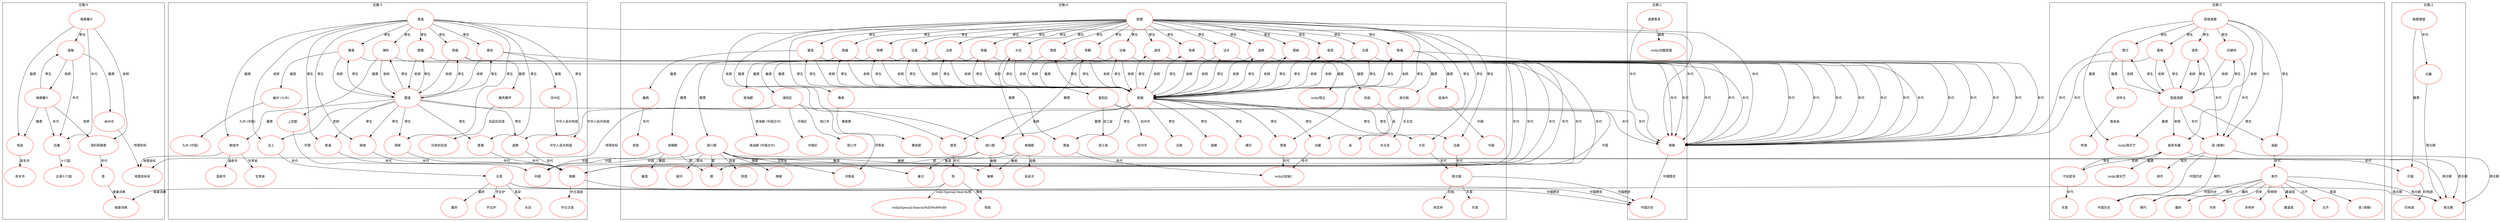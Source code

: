 digraph "Missions" {
  newrank = true;
  overlap = false;
  splines = true;
  nodesep = 0.5;
  subgraph "cluster_0" {
    label = "任務:0";
    "8d59dbf20999d10b490e351efa880494" [
      color = "red",
      label = <<table border="0" cellspacing="10" cellpadding="10" style="rounded"><tr><td href="&#x9CE9;&#x6469;&#x7F85;&#x4EC0;" border="0" cellspacing="10" cellpadding="10" style="rounded">&#x9CE9;&#x6469;&#x7F85;&#x4EC0;</td></tr></table>>,
    ];
    "f3ee665bfae086cd540be32433034f9b" [
      color = "red",
      label = <<table border="0" cellspacing="10" cellpadding="10" style="rounded"><tr><td href="&#x5F8C;&#x79E6;" border="0" cellspacing="10" cellpadding="10" style="rounded">&#x540E;&#x79E6;</td></tr></table>>,
    ];
    "1e1637d13e91f015e972a6f7cd5a8f50" [
      color = "red",
      label = <<table border="0" cellspacing="10" cellpadding="10" style="rounded"><tr><td href="&#x9F9C;&#x8332;" border="0" cellspacing="10" cellpadding="10" style="rounded">&#x9F9F;&#x5179;</td></tr></table>>,
    ];
    "85fde4ec127ada318b5fe45694150726" [
      color = "red",
      label = <<table border="0" cellspacing="10" cellpadding="10" style="rounded"><tr><td href="dila_A002547" border="0" cellspacing="10" cellpadding="10" style="rounded">&#x9808;&#x5229;&#x8036;&#x8607;&#x6469;</td></tr></table>>,
    ];
    "c0ecfae4be5758c1fb85a7b519b56259" [
      color = "red",
      label = <<table border="0" cellspacing="10" cellpadding="10" style="rounded"><tr><td href="dila_A019525" border="0" cellspacing="10" cellpadding="10" style="rounded">&#x9053;&#x878D;</td></tr></table>>,
    ];
    "e976571c9d31cfe7cde9d818aa853e4c" [
      color = "red",
      label = <<table border="0" cellspacing="10" cellpadding="10" style="rounded"><tr><td href="https://zh.wikipedia.org/wiki/%E5%8D%81%E5%85%AD%E5%9B%BD" border="0" cellspacing="10" cellpadding="10" style="rounded">&#x4E94;&#x80E1;&#x5341;&#x516D;&#x56FD;</td></tr></table>>,
    ];
    "ed6f8aebea9ea124707f65a59f04036e" [
      color = "red",
      label = <<table border="0" cellspacing="10" cellpadding="10" style="rounded"><tr><td href="https://zh.wikipedia.org/wiki/%E5%BA%93%E8%BD%A6%E5%B8%82" border="0" cellspacing="10" cellpadding="10" style="rounded">&#x5E93;&#x8F66;&#x5E02;</td></tr></table>>,
    ];
    "259eefac2c7f2b2bb42a4021df48685e" [
      color = "red",
      label = <<table border="0" cellspacing="10" cellpadding="10" style="rounded"><tr><td href="&#x6649;" border="0" cellspacing="10" cellpadding="10" style="rounded">&#x664B;</td></tr></table>>,
    ];
    "a4e363f47145227fbfd4276f42370ca8" [
      color = "red",
      label = <<table border="0" cellspacing="10" cellpadding="10" style="rounded"><tr><td href="&#x6797;&#x616E;" border="0" cellspacing="10" cellpadding="10" style="rounded">&#x6797;&#x5DDE;&#x5E02;</td></tr></table>>,
    ];
    "e52e9ef22db74befb6dcec5413933514" [
      color = "red",
      label = <<table border="0" cellspacing="10" cellpadding="10" style="rounded"><tr><td href="dila_A001583" border="0" cellspacing="10" cellpadding="10" style="rounded">&#x9CE9;&#x6469;&#x7F85;&#x4EC0;</td></tr></table>>,
    ];
    "2d00aaf31bc956833bbfda0d19c4420b" [
      color = "red",
      label = <<table border="0" cellspacing="10" cellpadding="10" style="rounded"><tr><td href="https://zh.wikipedia.org/wiki/%E7%BB%B4%E5%9F%BA%E8%AF%8D%E5%85%B8" border="0" cellspacing="10" cellpadding="10" style="rounded">&#x7EF4;&#x57FA;&#x8BCD;&#x5178;</td></tr></table>>,
    ];
    "a711ecc839ba3b4a5fb48c03c1bc21f0" [
      color = "red",
      label = <<table border="0" cellspacing="10" cellpadding="10" style="rounded"><tr><td href="https://zh.wikipedia.org/wiki/%E5%9C%B0%E7%90%86%E5%9D%90%E6%A0%87" border="0" cellspacing="10" cellpadding="10" style="rounded">&#x5730;&#x7406;&#x5750;&#x6807;&#x7CFB;</td></tr></table>>,
    ];
  }
  subgraph "cluster_1" {
    label = "任務:1";
    "4c37b290a6bdad17108c0e5d05ec0323" [
      color = "red",
      label = <<table border="0" cellspacing="10" cellpadding="10" style="rounded"><tr><td href="&#x6CD5;&#x85CF;" border="0" cellspacing="10" cellpadding="10" style="rounded">&#x9054;&#x6469;&#x7B08;&#x591A;</td></tr></table>>,
    ];
    "2b7bf6b4be105910467287a998ab22ab" [
      color = "red",
      label = <<table border="0" cellspacing="10" cellpadding="10" style="rounded"><tr><td href="&#x968B;" border="0" cellspacing="10" cellpadding="10" style="rounded">&#x968B;&#x671D;</td></tr></table>>,
    ];
    "7a2b31c9ee261c81aad17a61be360c39" [
      color = "red",
      label = <<table border="0" cellspacing="10" cellpadding="10" style="rounded"><tr><td href="&#x4F10;&#x81D8;&#x6BD8;&#x570B;" border="0" cellspacing="10" cellpadding="10" style="rounded">/wiki/&#x4F10;&#x81D8;&#x6BD8;&#x570B;</td></tr></table>>,
    ];
    "83d320297642b8473f33126f0e523cbf" [
      color = "red",
      label = <<table border="0" cellspacing="10" cellpadding="10" style="rounded"><tr><td href="https://zh.wikipedia.org/wiki/%E4%B8%AD%E5%9C%8B%E6%AD%B7%E5%8F%B2" border="0" cellspacing="10" cellpadding="10" style="rounded">&#x4E2D;&#x56FD;&#x5386;&#x53F2;</td></tr></table>>,
    ];
  }
  subgraph "cluster_2" {
    label = "任務:2";
    "b194823300e3ed25c060216343c2d759" [
      color = "red",
      label = <<table border="0" cellspacing="10" cellpadding="10" style="rounded"><tr><td href="&#x52D2;&#x90A3;&#x6469;&#x63D0;" border="0" cellspacing="10" cellpadding="10" style="rounded">&#x52D2;&#x90A3;&#x6469;&#x63D0;</td></tr></table>>,
    ];
    "10906982eda84291b8240d0188e77a91" [
      color = "red",
      label = <<table border="0" cellspacing="10" cellpadding="10" style="rounded"><tr><td href="&#x5317;&#x9B4F;" border="0" cellspacing="10" cellpadding="10" style="rounded">&#x5317;&#x9B4F;</td></tr></table>>,
    ];
    "f0013374b2fcfa1130d64edb48b8d836" [
      color = "red",
      label = <<table border="0" cellspacing="10" cellpadding="10" style="rounded"><tr><td href="&#x5370;&#x5EA6;" border="0" cellspacing="10" cellpadding="10" style="rounded">&#x5370;&#x5EA6;</td></tr></table>>,
    ];
    "2650dc7c110a44cb4953ad2c6be9d0a7" [
      color = "red",
      label = <<table border="0" cellspacing="10" cellpadding="10" style="rounded"><tr><td href="https://zh.wikipedia.org/wiki/%E5%8D%97%E5%8C%97%E6%9C%9D" border="0" cellspacing="10" cellpadding="10" style="rounded">&#x5357;&#x5317;&#x671D;</td></tr></table>>,
    ];
    "9c6701443a7a6ef00250b85ac06e97aa" [
      color = "red",
      label = <<table border="0" cellspacing="10" cellpadding="10" style="rounded"><tr><td href="https://zh.wikipedia.org/wiki/%E5%8D%B0%E5%9C%B0%E8%AA%9E" border="0" cellspacing="10" cellpadding="10" style="rounded">&#x5370;&#x5730;&#x8BED;</td></tr></table>>,
    ];
  }
  subgraph "cluster_3" {
    label = "任務:3";
    "ebc9942eb7475f8b4ffc74986e071e7d" [
      color = "red",
      label = <<table border="0" cellspacing="10" cellpadding="10" style="rounded"><tr><td href="&#x6DE8;&#x5F71;&#x6167;&#x9060;" border="0" cellspacing="10" cellpadding="10" style="rounded">&#x6167;&#x9060;</td></tr></table>>,
    ];
    "2b7bf6b4be105910467287a998ab22ab" [
      color = "red",
      label = <<table border="0" cellspacing="10" cellpadding="10" style="rounded"><tr><td href="&#x968B;" border="0" cellspacing="10" cellpadding="10" style="rounded">&#x968B;&#x671D;</td></tr></table>>,
    ];
    "5175e211996c5e10af60010d38df029e" [
      color = "red",
      label = <<table border="0" cellspacing="10" cellpadding="10" style="rounded"><tr><td href="&#x71C9;&#x714C;" border="0" cellspacing="10" cellpadding="10" style="rounded">&#x6566;&#x714C;&#x5E02;</td></tr></table>>,
    ];
    "9cbdf2bcfeb40e60b4cd93d81fd4da42" [
      color = "red",
      label = <<table border="0" cellspacing="10" cellpadding="10" style="rounded"><tr><td href="dila_A000689" border="0" cellspacing="10" cellpadding="10" style="rounded">&#x6CD5;&#x4E0A;</td></tr></table>>,
    ];
    "251b958c6e2c81ac9be434d171028a9e" [
      color = "red",
      label = <<table border="0" cellspacing="10" cellpadding="10" style="rounded"><tr><td href="dila_A004650" border="0" cellspacing="10" cellpadding="10" style="rounded">&#x8FAF;&#x76F8;</td></tr></table>>,
    ];
    "04e435ffdf6327732c62700b3d567617" [
      color = "red",
      label = <<table border="0" cellspacing="10" cellpadding="10" style="rounded"><tr><td href="dila_A005472" border="0" cellspacing="10" cellpadding="10" style="rounded">&#x5BF6;&#x5112;</td></tr></table>>,
    ];
    "d8fa9dfbeecda6924b74339b41a80e8c" [
      color = "red",
      label = <<table border="0" cellspacing="10" cellpadding="10" style="rounded"><tr><td href="dila_A005479" border="0" cellspacing="10" cellpadding="10" style="rounded">&#x6167;&#x66A2;</td></tr></table>>,
    ];
    "723744848e8ef2021e121159e4c919a0" [
      color = "red",
      label = <<table border="0" cellspacing="10" cellpadding="10" style="rounded"><tr><td href="dila_A007317" border="0" cellspacing="10" cellpadding="10" style="rounded">&#x667A;&#x5DB7;</td></tr></table>>,
    ];
    "1941fe90e80091d48e8688049706d957" [
      color = "red",
      label = <<table border="0" cellspacing="10" cellpadding="10" style="rounded"><tr><td href="dila_A007336" border="0" cellspacing="10" cellpadding="10" style="rounded">&#x9053;&#x984F;</td></tr></table>>,
    ];
    "eda145ea89468ad2e78cd48acd076d7e" [
      color = "red",
      label = <<table border="0" cellspacing="10" cellpadding="10" style="rounded"><tr><td href="dila_A007340" border="0" cellspacing="10" cellpadding="10" style="rounded">&#x6DE8;&#x8FAF;</td></tr></table>>,
    ];
    "269d4370d0f5d20009b942e11dbd541b" [
      color = "red",
      label = <<table border="0" cellspacing="10" cellpadding="10" style="rounded"><tr><td href="dila_A007234" border="0" cellspacing="10" cellpadding="10" style="rounded">&#x5BF6;&#x5B89;</td></tr></table>>,
    ];
    "dbf83589b1c7d1f47aa5dbecab9f5a83" [
      color = "red",
      label = <<table border="0" cellspacing="10" cellpadding="10" style="rounded"><tr><td href="dila_A007222" border="0" cellspacing="10" cellpadding="10" style="rounded">&#x50E7;&#x6615;</td></tr></table>>,
    ];
    "b4e3f4da0284320e22301296b3c816f8" [
      color = "red",
      label = <<table border="0" cellspacing="10" cellpadding="10" style="rounded"><tr><td href="dila_A005589" border="0" cellspacing="10" cellpadding="10" style="rounded">&#x6167;&#x9077;</td></tr></table>>,
    ];
    "d5f79205601c76a5ea35dcd8bd3d467a" [
      color = "red",
      label = <<table border="0" cellspacing="10" cellpadding="10" style="rounded"><tr><td href="dila_A005591" border="0" cellspacing="10" cellpadding="10" style="rounded">&#x667A;&#x9054;</td></tr></table>>,
    ];
    "a711ecc839ba3b4a5fb48c03c1bc21f0" [
      color = "red",
      label = <<table border="0" cellspacing="10" cellpadding="10" style="rounded"><tr><td href="https://zh.wikipedia.org/wiki/%E5%9C%B0%E7%90%86%E5%9D%90%E6%A0%87" border="0" cellspacing="10" cellpadding="10" style="rounded">&#x5730;&#x7406;&#x5750;&#x6807;&#x7CFB;</td></tr></table>>,
    ];
    "cbdeafeb3bba21b6bc46fc61a572ac71" [
      color = "red",
      label = <<table border="0" cellspacing="10" cellpadding="10" style="rounded"><tr><td href="https://zh.wikipedia.org/wiki/%E7%94%98%E8%82%83%E7%9C%81" border="0" cellspacing="10" cellpadding="10" style="rounded">&#x7518;&#x8083;&#x7701;</td></tr></table>>,
    ];
    "11927072f5a1d0af90c251d427c433c7" [
      color = "red",
      label = <<table border="0" cellspacing="10" cellpadding="10" style="rounded"><tr><td href="https://zh.wikipedia.org/wiki/%E9%85%92%E6%B3%89%E5%B8%82" border="0" cellspacing="10" cellpadding="10" style="rounded">&#x9152;&#x6CC9;&#x5E02;</td></tr></table>>,
    ];
    "8517ad4a69b09b16484eff987c550405" [
      color = "red",
      label = <<table border="0" cellspacing="10" cellpadding="10" style="rounded"><tr><td href="&#x5317;&#x5468;" border="0" cellspacing="10" cellpadding="10" style="rounded">&#x5317;&#x5468;</td></tr></table>>,
    ];
    "4cf43776bd222b7fc6cefe956e80893a" [
      color = "red",
      label = <<table border="0" cellspacing="10" cellpadding="10" style="rounded"><tr><td href="&#x5510;" border="0" cellspacing="10" cellpadding="10" style="rounded">&#x5510;&#x671D;</td></tr></table>>,
    ];
    "f6f25504fc64924e6969973b3795d5ad" [
      color = "red",
      label = <<table border="0" cellspacing="10" cellpadding="10" style="rounded"><tr><td href="&#x5E7D;&#x5DDE;" border="0" cellspacing="10" cellpadding="10" style="rounded">&#x5E7D;&#x5DDE; (&#x4E5D;&#x5DDE;)</td></tr></table>>,
    ];
    "94190f0e2f27ed2c36522643f1830fa2" [
      color = "red",
      label = <<table border="0" cellspacing="10" cellpadding="10" style="rounded"><tr><td href="dila_A002000" border="0" cellspacing="10" cellpadding="10" style="rounded">&#x6167;&#x9060;</td></tr></table>>,
    ];
    "581757b406392401e25b456b42533947" [
      color = "red",
      label = <<table border="0" cellspacing="10" cellpadding="10" style="rounded"><tr><td href="&#x98AF;&#x79E3;&#x5EFA;&#x570B;" border="0" cellspacing="10" cellpadding="10" style="rounded">&#x6492;&#x99AC;&#x723E;&#x7F55;</td></tr></table>>,
    ];
    "71a4eb76e0c30fad82de39644c31c2b4" [
      color = "red",
      label = <<table border="0" cellspacing="10" cellpadding="10" style="rounded"><tr><td href="&#x5157;&#x5DDE;" border="0" cellspacing="10" cellpadding="10" style="rounded">&#x5156;&#x5DDE;&#x533A;</td></tr></table>>,
    ];
    "934cc0f22a92a83aa74e80e5d0b9802a" [
      color = "red",
      label = <<table border="0" cellspacing="10" cellpadding="10" style="rounded"><tr><td href="&#x4E0A;&#x9EE8;" border="0" cellspacing="10" cellpadding="10" style="rounded">&#x4E0A;&#x515A;&#x90E1;</td></tr></table>>,
    ];
    "83d320297642b8473f33126f0e523cbf" [
      color = "red",
      label = <<table border="0" cellspacing="10" cellpadding="10" style="rounded"><tr><td href="https://zh.wikipedia.org/wiki/%E4%B8%AD%E5%9C%8B%E6%AD%B7%E5%8F%B2" border="0" cellspacing="10" cellpadding="10" style="rounded">&#x4E2D;&#x56FD;&#x5386;&#x53F2;</td></tr></table>>,
    ];
    "2650dc7c110a44cb4953ad2c6be9d0a7" [
      color = "red",
      label = <<table border="0" cellspacing="10" cellpadding="10" style="rounded"><tr><td href="https://zh.wikipedia.org/wiki/%E5%8D%97%E5%8C%97%E6%9C%9D" border="0" cellspacing="10" cellpadding="10" style="rounded">&#x5357;&#x5317;&#x671D;</td></tr></table>>,
    ];
    "d802f9694ab696a1dc53009667d93199" [
      color = "red",
      label = <<table border="0" cellspacing="10" cellpadding="10" style="rounded"><tr><td href="https://zh.wikipedia.org/wiki/%E9%95%B7%E5%AE%89" border="0" cellspacing="10" cellpadding="10" style="rounded">&#x957F;&#x5B89;</td></tr></table>>,
    ];
    "5c06e6b8df8231e432978986e7e1002a" [
      color = "red",
      label = <<table border="0" cellspacing="10" cellpadding="10" style="rounded"><tr><td href="https://zh.wikipedia.org/wiki/%E9%9C%B8%E5%BA%9C" border="0" cellspacing="10" cellpadding="10" style="rounded">&#x9738;&#x5E9C;</td></tr></table>>,
    ];
    "10435e6e2dd4fd541eaeaff2c7fb69bd" [
      color = "red",
      label = <<table border="0" cellspacing="10" cellpadding="10" style="rounded"><tr><td href="https://zh.wikipedia.org/wiki/%E5%AE%87%E6%96%87%E6%8A%A4" border="0" cellspacing="10" cellpadding="10" style="rounded">&#x5B87;&#x6587;&#x62A4;</td></tr></table>>,
    ];
    "a27ec2df42cb3b6e5863dd3f698e4447" [
      color = "red",
      label = <<table border="0" cellspacing="10" cellpadding="10" style="rounded"><tr><td href="https://zh.wikipedia.org/wiki/%E4%B8%AD%E5%8F%A4%E6%BC%A2%E8%AA%9E" border="0" cellspacing="10" cellpadding="10" style="rounded">&#x4E2D;&#x53E4;&#x6C49;&#x8BED;</td></tr></table>>,
    ];
    "b6a55433f44e830a479aa5f6b360bf60" [
      color = "red",
      label = <<table border="0" cellspacing="10" cellpadding="10" style="rounded"><tr><td href="https://zh.wikipedia.org/wiki/%E4%B9%9D%E5%B7%9E_(%E4%B8%AD%E5%9B%BD)" border="0" cellspacing="10" cellpadding="10" style="rounded">&#x4E5D;&#x5DDE; (&#x4E2D;&#x56FD;)</td></tr></table>>,
    ];
    "d2c827d90646399f5a2e443821327686" [
      color = "red",
      label = <<table border="0" cellspacing="10" cellpadding="10" style="rounded"><tr><td href="https://zh.wikipedia.org/wiki/%E7%83%8F%E8%8C%B2%E5%88%A5%E5%85%8B%E8%AA%9E" border="0" cellspacing="10" cellpadding="10" style="rounded">&#x4E4C;&#x5B5C;&#x522B;&#x514B;&#x8BED;</td></tr></table>>,
    ];
    "74abe5e3b5a5ddfa5f5bec805320bdf0" [
      color = "red",
      label = <<table border="0" cellspacing="10" cellpadding="10" style="rounded"><tr><td href="https://zh.wikipedia.org/wiki/%E4%B8%AD%E5%8D%8E%E4%BA%BA%E6%B0%91%E5%85%B1%E5%92%8C%E5%9B%BD" border="0" cellspacing="10" cellpadding="10" style="rounded">&#x4E2D;&#x534E;&#x4EBA;&#x6C11;&#x5171;&#x548C;&#x56FD;</td></tr></table>>,
    ];
    "703cc8c65815a0c7cb88f735d31cb5e5" [
      color = "red",
      label = <<table border="0" cellspacing="10" cellpadding="10" style="rounded"><tr><td href="https://zh.wikipedia.org/wiki/%E4%B8%AD%E5%9B%BD" border="0" cellspacing="10" cellpadding="10" style="rounded">&#x4E2D;&#x570B;</td></tr></table>>,
    ];
  }
  subgraph "cluster_4" {
    label = "任務:4";
    "5b142d264d1a0834c064c1b133240ee8" [
      color = "red",
      label = <<table border="0" cellspacing="10" cellpadding="10" style="rounded"><tr><td href="&#x667A;&#x9857;" border="0" cellspacing="10" cellpadding="10" style="rounded">&#x667A;&#x9857;</td></tr></table>>,
    ];
    "2b7bf6b4be105910467287a998ab22ab" [
      color = "red",
      label = <<table border="0" cellspacing="10" cellpadding="10" style="rounded"><tr><td href="&#x968B;" border="0" cellspacing="10" cellpadding="10" style="rounded">&#x968B;&#x671D;</td></tr></table>>,
    ];
    "15e724b14f1d76ad5c0559303879f9d3" [
      color = "red",
      label = <<table border="0" cellspacing="10" cellpadding="10" style="rounded"><tr><td href="&#x7A4E;&#x5DDD;&#x90E1;" border="0" cellspacing="10" cellpadding="10" style="rounded">&#x988D;&#x5DDD;&#x90E1;</td></tr></table>>,
    ];
    "53b6c391c6be015b6edba74fe196278c" [
      color = "red",
      label = <<table border="0" cellspacing="10" cellpadding="10" style="rounded"><tr><td href="dila_A001711" border="0" cellspacing="10" cellpadding="10" style="rounded">&#x6167;&#x601D;</td></tr></table>>,
    ];
    "974590218063ebd49b35796296889abe" [
      color = "red",
      label = <<table border="0" cellspacing="10" cellpadding="10" style="rounded"><tr><td href="dila_A004896" border="0" cellspacing="10" cellpadding="10" style="rounded">&#x704C;&#x9802;</td></tr></table>>,
    ];
    "f07d32a2adf68ecb4c273f2e0b59e38a" [
      color = "red",
      label = <<table border="0" cellspacing="10" cellpadding="10" style="rounded"><tr><td href="dila_A004843" border="0" cellspacing="10" cellpadding="10" style="rounded">&#x667A;&#x8D8A;</td></tr></table>>,
    ];
    "0d1bbc36d035d5287c1430cbc4235c98" [
      color = "red",
      label = <<table border="0" cellspacing="10" cellpadding="10" style="rounded"><tr><td href="dila_A004801" border="0" cellspacing="10" cellpadding="10" style="rounded">&#x6CD5;&#x559C;</td></tr></table>>,
    ];
    "bec5ada56340b61fce0edfb5c6b065a7" [
      color = "red",
      label = <<table border="0" cellspacing="10" cellpadding="10" style="rounded"><tr><td href="dila_A014055" border="0" cellspacing="10" cellpadding="10" style="rounded">&#x7B49;&#x89C0;</td></tr></table>>,
    ];
    "f0fe4484073d5797f4d009084886947b" [
      color = "red",
      label = <<table border="0" cellspacing="10" cellpadding="10" style="rounded"><tr><td href="dila_A014601" border="0" cellspacing="10" cellpadding="10" style="rounded">&#x6167;&#x71C4;</td></tr></table>>,
    ];
    "793ccc57b012ac0399cc347243fef864" [
      color = "red",
      label = <<table border="0" cellspacing="10" cellpadding="10" style="rounded"><tr><td href="dila_A000726" border="0" cellspacing="10" cellpadding="10" style="rounded">&#x6CD5;&#x7433;</td></tr></table>>,
    ];
    "3afc5fe008733bb34b57175e38b42d98" [
      color = "red",
      label = <<table border="0" cellspacing="10" cellpadding="10" style="rounded"><tr><td href="dila_A018019" border="0" cellspacing="10" cellpadding="10" style="rounded">&#x9053;&#x4FEE;</td></tr></table>>,
    ];
    "06248e652378d468546d17afd520e761" [
      color = "red",
      label = <<table border="0" cellspacing="10" cellpadding="10" style="rounded"><tr><td href="dila_A014606" border="0" cellspacing="10" cellpadding="10" style="rounded">&#x6167;&#x7DBD;</td></tr></table>>,
    ];
    "6051731afd518bc8f59cfac87905698d" [
      color = "red",
      label = <<table border="0" cellspacing="10" cellpadding="10" style="rounded"><tr><td href="dila_A014600" border="0" cellspacing="10" cellpadding="10" style="rounded">&#x822C;&#x82E5;</td></tr></table>>,
    ];
    "d122b098824142b51eeb2a046e3c8734" [
      color = "red",
      label = <<table border="0" cellspacing="10" cellpadding="10" style="rounded"><tr><td href="dila_A000730" border="0" cellspacing="10" cellpadding="10" style="rounded">&#x6CD5;&#x614E;</td></tr></table>>,
    ];
    "8f121554c19f1004f6f631b905a84954" [
      color = "red",
      label = <<table border="0" cellspacing="10" cellpadding="10" style="rounded"><tr><td href="dila_A006163" border="0" cellspacing="10" cellpadding="10" style="rounded">&#x667A;&#x74AA;</td></tr></table>>,
    ];
    "b64666c5652f72438f9cb6c2e6e8dd24" [
      color = "red",
      label = <<table border="0" cellspacing="10" cellpadding="10" style="rounded"><tr><td href="dila_A004903" border="0" cellspacing="10" cellpadding="10" style="rounded">&#x667A;&#x665E;</td></tr></table>>,
    ];
    "3b4fa47d50268ebeec8bd9e834d2a61f" [
      color = "red",
      label = <<table border="0" cellspacing="10" cellpadding="10" style="rounded"><tr><td href="dila_A006049" border="0" cellspacing="10" cellpadding="10" style="rounded">&#x6CD5;&#x5F65;</td></tr></table>>,
    ];
    "b0635ff1ebd9640f2812d3ec78951399" [
      color = "red",
      label = <<table border="0" cellspacing="10" cellpadding="10" style="rounded"><tr><td href="dila_A006044" border="0" cellspacing="10" cellpadding="10" style="rounded">&#x667A;&#x9347;</td></tr></table>>,
    ];
    "9fc452640598eb74faf6f49d5d93d439" [
      color = "red",
      label = <<table border="0" cellspacing="10" cellpadding="10" style="rounded"><tr><td href="dila_A007377" border="0" cellspacing="10" cellpadding="10" style="rounded">&#x5927;&#x5FD7;</td></tr></table>>,
    ];
    "06f2fb0d22f2fbb155f15a6be1b14cc1" [
      color = "red",
      label = <<table border="0" cellspacing="10" cellpadding="10" style="rounded"><tr><td href="dila_A004833" border="0" cellspacing="10" cellpadding="10" style="rounded">&#x6167;&#x8FAF;</td></tr></table>>,
    ];
    "2fee05382980e6557e22745784edba66" [
      color = "red",
      label = <<table border="0" cellspacing="10" cellpadding="10" style="rounded"><tr><td href="dila_A004820" border="0" cellspacing="10" cellpadding="10" style="rounded">&#x5927;&#x5FCD;</td></tr></table>>,
    ];
    "dd8b85e05877348890d5393491e47bc6" [
      color = "red",
      label = <<table border="0" cellspacing="10" cellpadding="10" style="rounded"><tr><td href="dila_A006969" border="0" cellspacing="10" cellpadding="10" style="rounded">&#x9053;&#x6085;</td></tr></table>>,
    ];
    "8b504a0dc02190877752347c294c8451" [
      color = "red",
      label = <<table border="0" cellspacing="10" cellpadding="10" style="rounded"><tr><td href="dila_A014602" border="0" cellspacing="10" cellpadding="10" style="rounded">&#x6167;&#x666E;</td></tr></table>>,
    ];
    "bc06ae46d33248aa63b21a31041183d0" [
      color = "red",
      label = <<table border="0" cellspacing="10" cellpadding="10" style="rounded"><tr><td href="dila_A005567" border="0" cellspacing="10" cellpadding="10" style="rounded">&#x667A;&#x679C;</td></tr></table>>,
    ];
    "bc57a8e07e44a84742e53156a001cb48" [
      color = "red",
      label = <<table border="0" cellspacing="10" cellpadding="10" style="rounded"><tr><td href="dila_A017345" border="0" cellspacing="10" cellpadding="10" style="rounded">&#x6CD5;&#x5043;</td></tr></table>>,
    ];
    "c5852a49db538034278db3efe0aa01e3" [
      color = "red",
      label = <<table border="0" cellspacing="10" cellpadding="10" style="rounded"><tr><td href="dila_A004825" border="0" cellspacing="10" cellpadding="10" style="rounded">&#x6CD5;&#x6B72;</td></tr></table>>,
    ];
    "f2edd2784974a9b09c54e213d963a702" [
      color = "red",
      label = <<table border="0" cellspacing="10" cellpadding="10" style="rounded"><tr><td href="dila_A018062" border="0" cellspacing="10" cellpadding="10" style="rounded">&#x6CD5;&#x624D;</td></tr></table>>,
    ];
    "4c30636a5cbb26002079c31099a1862e" [
      color = "red",
      label = <<table border="0" cellspacing="10" cellpadding="10" style="rounded"><tr><td href="https://zh.wikipedia.org/wiki/%E7%A7%A6%E6%BC%A2" border="0" cellspacing="10" cellpadding="10" style="rounded">&#x79E6;&#x6C49;</td></tr></table>>,
    ];
    "2650dc7c110a44cb4953ad2c6be9d0a7" [
      color = "red",
      label = <<table border="0" cellspacing="10" cellpadding="10" style="rounded"><tr><td href="https://zh.wikipedia.org/wiki/%E5%8D%97%E5%8C%97%E6%9C%9D" border="0" cellspacing="10" cellpadding="10" style="rounded">&#x5357;&#x5317;&#x671D;</td></tr></table>>,
    ];
    "703cc8c65815a0c7cb88f735d31cb5e5" [
      color = "red",
      label = <<table border="0" cellspacing="10" cellpadding="10" style="rounded"><tr><td href="https://zh.wikipedia.org/wiki/%E4%B8%AD%E5%9B%BD" border="0" cellspacing="10" cellpadding="10" style="rounded">&#x4E2D;&#x570B;</td></tr></table>>,
    ];
    "dfcb1f42073d6c2346845df987abe738" [
      color = "red",
      label = <<table border="0" cellspacing="10" cellpadding="10" style="rounded"><tr><td href="https://zh.wikipedia.org/wiki/%E7%A7%A6%E6%9C%9D" border="0" cellspacing="10" cellpadding="10" style="rounded">&#x79E6;&#x671D;</td></tr></table>>,
    ];
    "2557473f9ad4358f38578d1ddfa4c933" [
      color = "red",
      label = <<table border="0" cellspacing="10" cellpadding="10" style="rounded"><tr><td href="&#x9673;" border="0" cellspacing="10" cellpadding="10" style="rounded">&#x9648;</td></tr></table>>,
    ];
    "4cf43776bd222b7fc6cefe956e80893a" [
      color = "red",
      label = <<table border="0" cellspacing="10" cellpadding="10" style="rounded"><tr><td href="&#x5510;" border="0" cellspacing="10" cellpadding="10" style="rounded">&#x5510;&#x671D;</td></tr></table>>,
    ];
    "5146e9268369b22e45047f38462214e7" [
      color = "red",
      label = <<table border="0" cellspacing="10" cellpadding="10" style="rounded"><tr><td href="&#x7FA9;&#x8208;" border="0" cellspacing="10" cellpadding="10" style="rounded">&#x7FA9;&#x8208;</td></tr></table>>,
    ];
    "b275de8d8b547c1af2244fb26355510d" [
      color = "red",
      label = <<table border="0" cellspacing="10" cellpadding="10" style="rounded"><tr><td href="dila_A001301" border="0" cellspacing="10" cellpadding="10" style="rounded">&#x667A;&#x9857;</td></tr></table>>,
    ];
    "7bd2336fbe51a5d1364243aa9e0cb2b9" [
      color = "red",
      label = <<table border="0" cellspacing="10" cellpadding="10" style="rounded"><tr><td href="&#x5357;&#x967D;&#x90E1;" border="0" cellspacing="10" cellpadding="10" style="rounded">&#x5357;&#x967D;&#x90E1;</td></tr></table>>,
    ];
    "6904536c869649f7c6830a29397ed78d" [
      color = "red",
      label = <<table border="0" cellspacing="10" cellpadding="10" style="rounded"><tr><td href="&#x5357;&#x6D77;&#x90E1;" border="0" cellspacing="10" cellpadding="10" style="rounded">&#x5357;&#x6D77;&#x90E1;</td></tr></table>>,
    ];
    "601a6aa97f12de2401264081537e1917" [
      color = "red",
      label = <<table border="0" cellspacing="10" cellpadding="10" style="rounded"><tr><td href="&#x5BCC;&#x967D;" border="0" cellspacing="10" cellpadding="10" style="rounded">&#x5BCC;&#x9633;&#x533A;</td></tr></table>>,
    ];
    "a181a5ff07040ebbcfdc10ef69aae628" [
      color = "red",
      label = <<table border="0" cellspacing="10" cellpadding="10" style="rounded"><tr><td href="[&#x5F9E;&#x7F3A;]" border="0" cellspacing="10" cellpadding="10" style="rounded">/wiki/[&#x5F9E;&#x7F3A;]</td></tr></table>>,
    ];
    "6a8b1aad62ee1822051589a1037bdaa0" [
      color = "red",
      label = <<table border="0" cellspacing="10" cellpadding="10" style="rounded"><tr><td href="&#x9AD8;&#x53E5;&#x9E97;" border="0" cellspacing="10" cellpadding="10" style="rounded">&#x9AD8;&#x53E5;&#x4E3D;</td></tr></table>>,
    ];
    "981a56cad42b967c58d6eef991551d41" [
      color = "red",
      label = <<table border="0" cellspacing="10" cellpadding="10" style="rounded"><tr><td href="&#x81E8;&#x6D77;" border="0" cellspacing="10" cellpadding="10" style="rounded">&#x4E34;&#x6D77;&#x5E02;</td></tr></table>>,
    ];
    "b44f8254f10cc7c06520b259169148a8" [
      color = "red",
      label = <<table border="0" cellspacing="10" cellpadding="10" style="rounded"><tr><td href="&#x7A4E;&#x5DDD;" border="0" cellspacing="10" cellpadding="10" style="rounded">&#x988D;&#x5DDD;&#x90E1;</td></tr></table>>,
    ];
    "055a2a42e18bcb3c9b98d4548824a696" [
      color = "red",
      label = <<table border="0" cellspacing="10" cellpadding="10" style="rounded"><tr><td href="&#x6DEE;&#x967D;" border="0" cellspacing="10" cellpadding="10" style="rounded">&#x6DEE;&#x9633;&#x533A;</td></tr></table>>,
    ];
    "633c611787de26a27478b0c6aa1a3245" [
      color = "red",
      label = <<table border="0" cellspacing="10" cellpadding="10" style="rounded"><tr><td href="&#x8C6B;&#x7AE0;" border="0" cellspacing="10" cellpadding="10" style="rounded">&#x8C6B;&#x7AE0;</td></tr></table>>,
    ];
    "3e36ebd23ecb2b72f501b86e1055305a" [
      color = "red",
      label = <<table border="0" cellspacing="10" cellpadding="10" style="rounded"><tr><td href="&#x6703;&#x7A3D;" border="0" cellspacing="10" cellpadding="10" style="rounded">&#x6703;&#x7A3D;&#x90E1;</td></tr></table>>,
    ];
    "7b58793342611704511f05f13c0ad455" [
      color = "red",
      label = <<table border="0" cellspacing="10" cellpadding="10" style="rounded"><tr><td href="&#x5357;&#x5317;&#x671D;" border="0" cellspacing="10" cellpadding="10" style="rounded">&#x5357;&#x5317;&#x671D;</td></tr></table>>,
    ];
    "99036497320b7970b75a410b90b1ba96" [
      color = "red",
      label = <<table border="0" cellspacing="10" cellpadding="10" style="rounded"><tr><td href="&#x662D;&#x4E18;" border="0" cellspacing="10" cellpadding="10" style="rounded">/wiki/&#x662D;&#x4E18;</td></tr></table>>,
    ];
    "ddaaca8fc68b965d0f2e18c5e77f409a" [
      color = "red",
      label = <<table border="0" cellspacing="10" cellpadding="10" style="rounded"><tr><td href="&#x5261;&#x7E23;" border="0" cellspacing="10" cellpadding="10" style="rounded">&#x5261;&#x53BF;</td></tr></table>>,
    ];
    "2d00aaf31bc956833bbfda0d19c4420b" [
      color = "red",
      label = <<table border="0" cellspacing="10" cellpadding="10" style="rounded"><tr><td href="https://zh.wikipedia.org/wiki/%E7%BB%B4%E5%9F%BA%E8%AF%8D%E5%85%B8" border="0" cellspacing="10" cellpadding="10" style="rounded">&#x7EF4;&#x57FA;&#x8BCD;&#x5178;</td></tr></table>>,
    ];
    "1d34b9caf071aa5b939a2374d0ce9afe" [
      color = "red",
      label = <<table border="0" cellspacing="10" cellpadding="10" style="rounded"><tr><td href="https://zh.wiktionary.org/wiki/Special:Search/%E9%99%88" border="0" cellspacing="10" cellpadding="10" style="rounded">/wiki/Special:Search/%E9%99%88</td></tr></table>>,
    ];
    "7c88a3f127532afe496eca3e4c788db3" [
      color = "red",
      label = <<table border="0" cellspacing="10" cellpadding="10" style="rounded"><tr><td href="https://zh.wikipedia.org/wiki/%E9%99%B3%E5%A7%93" border="0" cellspacing="10" cellpadding="10" style="rounded">&#x9648;&#x59D3;</td></tr></table>>,
    ];
    "3d19b87eb58fb31486dc47f243f7a2fc" [
      color = "red",
      label = <<table border="0" cellspacing="10" cellpadding="10" style="rounded"><tr><td href="&#x897F;&#x6649;" border="0" cellspacing="10" cellpadding="10" style="rounded">&#x897F;&#x664B;</td></tr></table>>,
    ];
    "ca3d57b2a18cd4b4be4e2958664968be" [
      color = "red",
      label = <<table border="0" cellspacing="10" cellpadding="10" style="rounded"><tr><td href="dila_A018063" border="0" cellspacing="10" cellpadding="10" style="rounded">&#x6CD5;&#x74A8;</td></tr></table>>,
    ];
    "f6a84e5eb1c65b46fa9b00d389555477" [
      color = "red",
      label = <<table border="0" cellspacing="10" cellpadding="10" style="rounded"><tr><td href="dila_A018064" border="0" cellspacing="10" cellpadding="10" style="rounded">&#x9053;&#x81FB;</td></tr></table>>,
    ];
    "c5b0d37a3c612bd1c676917ebcc94b9b" [
      color = "red",
      label = <<table border="0" cellspacing="10" cellpadding="10" style="rounded"><tr><td href="dila_A009412" border="0" cellspacing="10" cellpadding="10" style="rounded">&#x79AE;&#x5B97;</td></tr></table>>,
    ];
    "dcab316300616569c8e37c9be08792b6" [
      color = "red",
      label = <<table border="0" cellspacing="10" cellpadding="10" style="rounded"><tr><td href="https://zh.wikipedia.org/wiki/%E9%83%A1" border="0" cellspacing="10" cellpadding="10" style="rounded">&#x90E1;</td></tr></table>>,
    ];
    "275721171e81b6c587f1d92cff04a487" [
      color = "red",
      label = <<table border="0" cellspacing="10" cellpadding="10" style="rounded"><tr><td href="https://zh.wikipedia.org/wiki/%E7%A7%A6%E5%9B%BD" border="0" cellspacing="10" cellpadding="10" style="rounded">&#x79E6;&#x56FD;</td></tr></table>>,
    ];
    "8d62296e1113a2df2122f6940acd51d9" [
      color = "red",
      label = <<table border="0" cellspacing="10" cellpadding="10" style="rounded"><tr><td href="https://zh.wikipedia.org/wiki/%E5%8D%97%E6%B5%B7%E9%83%A1_(%E4%B8%AD%E5%9B%BD%E5%8F%A4%E4%BB%A3)" border="0" cellspacing="10" cellpadding="10" style="rounded">&#x5357;&#x6D77;&#x90E1; (&#x4E2D;&#x56FD;&#x53E4;&#x4EE3;)</td></tr></table>>,
    ];
    "6611e5e40405d6b034b2d9bf00dadc5a" [
      color = "red",
      label = <<table border="0" cellspacing="10" cellpadding="10" style="rounded"><tr><td href="https://zh.wikipedia.org/wiki/%E6%B5%99%E6%B1%9F%E7%9C%81" border="0" cellspacing="10" cellpadding="10" style="rounded">&#x6D59;&#x6C5F;&#x7701;</td></tr></table>>,
    ];
    "98f86327e1a25c5f330b6589bd98e25b" [
      color = "red",
      label = <<table border="0" cellspacing="10" cellpadding="10" style="rounded"><tr><td href="https://zh.wikipedia.org/wiki/%E6%9D%AD%E5%B7%9E%E5%B8%82" border="0" cellspacing="10" cellpadding="10" style="rounded">&#x676D;&#x5DDE;&#x5E02;</td></tr></table>>,
    ];
    "388311bcf6ee8ebef749392fd068be49" [
      color = "red",
      label = <<table border="0" cellspacing="10" cellpadding="10" style="rounded"><tr><td href="https://zh.wikipedia.org/wiki/%E4%B8%9C%E5%8C%97%E4%BA%9A" border="0" cellspacing="10" cellpadding="10" style="rounded">&#x4E1C;&#x5317;&#x4E9A;</td></tr></table>>,
    ];
    "a7594b1cc1fe40fd1115ef8a86de5230" [
      color = "red",
      label = <<table border="0" cellspacing="10" cellpadding="10" style="rounded"><tr><td href="https://zh.wikipedia.org/wiki/%E4%B8%AD%E5%9C%8B" border="0" cellspacing="10" cellpadding="10" style="rounded">&#x4E2D;&#x570B;</td></tr></table>>,
    ];
    "5bb3244616f1f5551d5045e9e6042ff7" [
      color = "red",
      label = <<table border="0" cellspacing="10" cellpadding="10" style="rounded"><tr><td href="https://zh.wikipedia.org/wiki/%E8%A5%BF%E6%99%89" border="0" cellspacing="10" cellpadding="10" style="rounded">&#x897F;&#x664B;</td></tr></table>>,
    ];
    "8d3595c818ac3f13aaedfd1807f1500e" [
      color = "red",
      label = <<table border="0" cellspacing="10" cellpadding="10" style="rounded"><tr><td href="https://zh.wikipedia.org/wiki/%E5%94%90%E6%9C%9D" border="0" cellspacing="10" cellpadding="10" style="rounded">&#x5510;&#x671D;</td></tr></table>>,
    ];
    "24a7fbee1fd1ac40ed318e44517dff6e" [
      color = "red",
      label = <<table border="0" cellspacing="10" cellpadding="10" style="rounded"><tr><td href="https://zh.wikipedia.org/wiki/%E6%B2%B3%E5%8D%97%E7%9C%81" border="0" cellspacing="10" cellpadding="10" style="rounded">&#x6CB3;&#x5357;&#x7701;</td></tr></table>>,
    ];
    "55c7f3f515efee1f06501f061de87f37" [
      color = "red",
      label = <<table border="0" cellspacing="10" cellpadding="10" style="rounded"><tr><td href="https://zh.wikipedia.org/wiki/%E9%A2%8D%E6%B0%B4" border="0" cellspacing="10" cellpadding="10" style="rounded">&#x6F41;&#x6CB3;</td></tr></table>>,
    ];
    "a711ecc839ba3b4a5fb48c03c1bc21f0" [
      color = "red",
      label = <<table border="0" cellspacing="10" cellpadding="10" style="rounded"><tr><td href="https://zh.wikipedia.org/wiki/%E5%9C%B0%E7%90%86%E5%9D%90%E6%A0%87" border="0" cellspacing="10" cellpadding="10" style="rounded">&#x5730;&#x7406;&#x5750;&#x6807;&#x7CFB;</td></tr></table>>,
    ];
    "74abe5e3b5a5ddfa5f5bec805320bdf0" [
      color = "red",
      label = <<table border="0" cellspacing="10" cellpadding="10" style="rounded"><tr><td href="https://zh.wikipedia.org/wiki/%E4%B8%AD%E5%8D%8E%E4%BA%BA%E6%B0%91%E5%85%B1%E5%92%8C%E5%9B%BD" border="0" cellspacing="10" cellpadding="10" style="rounded">&#x4E2D;&#x534E;&#x4EBA;&#x6C11;&#x5171;&#x548C;&#x56FD;</td></tr></table>>,
    ];
    "dfbb0b50c23b3bf5c9e10b239ba562c9" [
      color = "red",
      label = <<table border="0" cellspacing="10" cellpadding="10" style="rounded"><tr><td href="https://zh.wikipedia.org/wiki/%E5%91%A8%E5%8F%A3%E5%B8%82" border="0" cellspacing="10" cellpadding="10" style="rounded">&#x5468;&#x53E3;&#x5E02;</td></tr></table>>,
    ];
    "29ed49172b2c22216c9586372f1a8261" [
      color = "red",
      label = <<table border="0" cellspacing="10" cellpadding="10" style="rounded"><tr><td href="https://zh.wikipedia.org/wiki/%E5%B8%82%E8%BE%96%E5%8C%BA" border="0" cellspacing="10" cellpadding="10" style="rounded">&#x5E02;&#x8F96;&#x533A;</td></tr></table>>,
    ];
    "538bdcdafa8ad96580d2150b75e3f73c" [
      color = "red",
      label = <<table border="0" cellspacing="10" cellpadding="10" style="rounded"><tr><td href="https://zh.wikipedia.org/wiki/%E8%B1%AB%E7%AB%A0%E9%83%A1" border="0" cellspacing="10" cellpadding="10" style="rounded">&#x8C6B;&#x7AE0;&#x90E1;</td></tr></table>>,
    ];
    "53f30bbb6aa6e5d87018d968543c4548" [
      color = "red",
      label = <<table border="0" cellspacing="10" cellpadding="10" style="rounded"><tr><td href="https://zh.wikipedia.org/wiki/%E5%90%B3%E7%B8%A3" border="0" cellspacing="10" cellpadding="10" style="rounded">&#x5434;&#x53BF;&#x5E02;</td></tr></table>>,
    ];
    "83d320297642b8473f33126f0e523cbf" [
      color = "red",
      label = <<table border="0" cellspacing="10" cellpadding="10" style="rounded"><tr><td href="https://zh.wikipedia.org/wiki/%E4%B8%AD%E5%9C%8B%E6%AD%B7%E5%8F%B2" border="0" cellspacing="10" cellpadding="10" style="rounded">&#x4E2D;&#x56FD;&#x5386;&#x53F2;</td></tr></table>>,
    ];
    "62ba6cf765c06be20087f7c1781a4e97" [
      color = "red",
      label = <<table border="0" cellspacing="10" cellpadding="10" style="rounded"><tr><td href="https://zh.wikipedia.org/wiki/%E5%88%98%E8%A3%95" border="0" cellspacing="10" cellpadding="10" style="rounded">&#x5B8B;&#x6B66;&#x5E1D;</td></tr></table>>,
    ];
    "bdd63e4398883e75102eff8aac56b2d9" [
      color = "red",
      label = <<table border="0" cellspacing="10" cellpadding="10" style="rounded"><tr><td href="https://zh.wikipedia.org/wiki/%E4%B8%9C%E6%99%8B" border="0" cellspacing="10" cellpadding="10" style="rounded">&#x4E1C;&#x664B;</td></tr></table>>,
    ];
    "062b5b077aa0fcce4cb2279398e717a3" [
      color = "red",
      label = <<table border="0" cellspacing="10" cellpadding="10" style="rounded"><tr><td href="https://zh.wikipedia.org/wiki/%E5%8E%BF" border="0" cellspacing="10" cellpadding="10" style="rounded">&#x53BF;</td></tr></table>>,
    ];
  }
  subgraph "cluster_5" {
    label = "任務:5";
    "6049f0d130ef015cd9cbc3a0c16e7636" [
      color = "red",
      label = <<table border="0" cellspacing="10" cellpadding="10" style="rounded"><tr><td href="&#x83E9;&#x63D0;&#x9054;&#x6469;" border="0" cellspacing="10" cellpadding="10" style="rounded">&#x83E9;&#x63D0;&#x9054;&#x78E8;</td></tr></table>>,
    ];
    "ae632346a6a3c03133d95e08873e3307" [
      color = "red",
      label = <<table border="0" cellspacing="10" cellpadding="10" style="rounded"><tr><td href="&#x5357;&#x6881;" border="0" cellspacing="10" cellpadding="10" style="rounded">&#x6881; (&#x5357;&#x671D;)</td></tr></table>>,
    ];
    "0bd868166d656553c7b0fb46b5814b9e" [
      color = "red",
      label = <<table border="0" cellspacing="10" cellpadding="10" style="rounded"><tr><td href="&#x5357;&#x5929;&#x7AFA;" border="0" cellspacing="10" cellpadding="10" style="rounded">/wiki/&#x5357;&#x5929;&#x7AFA;</td></tr></table>>,
    ];
    "dbb9511e64edcbb27785528ab45a3534" [
      color = "red",
      label = <<table border="0" cellspacing="10" cellpadding="10" style="rounded"><tr><td href="dila_A004683" border="0" cellspacing="10" cellpadding="10" style="rounded">&#x822C;&#x82E5;&#x591A;&#x7F85;</td></tr></table>>,
    ];
    "c1b14ab6921fa241ef60ec05a8f85c1f" [
      color = "red",
      label = <<table border="0" cellspacing="10" cellpadding="10" style="rounded"><tr><td href="dila_A003881" border="0" cellspacing="10" cellpadding="10" style="rounded">&#x6167;&#x53EF;</td></tr></table>>,
    ];
    "7fea51e191b2f0c8a34b1b7ee5dd8e73" [
      color = "red",
      label = <<table border="0" cellspacing="10" cellpadding="10" style="rounded"><tr><td href="dila_A004694" border="0" cellspacing="10" cellpadding="10" style="rounded">&#x9053;&#x80B2;</td></tr></table>>,
    ];
    "f1d97714ce9236c4b0c688b9c5e7d349" [
      color = "red",
      label = <<table border="0" cellspacing="10" cellpadding="10" style="rounded"><tr><td href="dila_A005865" border="0" cellspacing="10" cellpadding="10" style="rounded">&#x9053;&#x526F;</td></tr></table>>,
    ];
    "1b0803dfd9187f2f58ac4babcacb3e52" [
      color = "red",
      label = <<table border="0" cellspacing="10" cellpadding="10" style="rounded"><tr><td href="dila_A019993" border="0" cellspacing="10" cellpadding="10" style="rounded">&#x5C3C;&#x7E3D;&#x6301;</td></tr></table>>,
    ];
    "0c8bae1940011fddd65c25f469ca0724" [
      color = "red",
      label = <<table border="0" cellspacing="10" cellpadding="10" style="rounded"><tr><td href="dila_A001781" border="0" cellspacing="10" cellpadding="10" style="rounded">&#x66C7;&#x7433;</td></tr></table>>,
    ];
    "f65a1688f942475512bd5c17fe99f0ba" [
      color = "red",
      label = <<table border="0" cellspacing="10" cellpadding="10" style="rounded"><tr><td href="https://zh.wikipedia.org/wiki/%E4%B8%AD%E5%9B%BD%E5%8E%86%E5%8F%B2" border="0" cellspacing="10" cellpadding="10" style="rounded">&#x4E2D;&#x56FD;&#x5386;&#x53F2;</td></tr></table>>,
    ];
    "2650dc7c110a44cb4953ad2c6be9d0a7" [
      color = "red",
      label = <<table border="0" cellspacing="10" cellpadding="10" style="rounded"><tr><td href="https://zh.wikipedia.org/wiki/%E5%8D%97%E5%8C%97%E6%9C%9D" border="0" cellspacing="10" cellpadding="10" style="rounded">&#x5357;&#x5317;&#x671D;</td></tr></table>>,
    ];
    "58ba35dde5855eed79581d0bc1125f26" [
      color = "red",
      label = <<table border="0" cellspacing="10" cellpadding="10" style="rounded"><tr><td href="https://zh.wikipedia.org/wiki/%E6%9C%9D%E4%BB%A3" border="0" cellspacing="10" cellpadding="10" style="rounded">&#x671D;&#x4EE3;</td></tr></table>>,
    ];
    "8adda9cf7952389af76aca67901dee10" [
      color = "red",
      label = <<table border="0" cellspacing="10" cellpadding="10" style="rounded"><tr><td href="https://zh.wikipedia.org/wiki/%E5%8D%97%E9%BD%90" border="0" cellspacing="10" cellpadding="10" style="rounded">&#x5357;&#x9F50;</td></tr></table>>,
    ];
    "f0013374b2fcfa1130d64edb48b8d836" [
      color = "red",
      label = <<table border="0" cellspacing="10" cellpadding="10" style="rounded"><tr><td href="&#x5370;&#x5EA6;" border="0" cellspacing="10" cellpadding="10" style="rounded">&#x5370;&#x5EA6;</td></tr></table>>,
    ];
    "101ea34f4cae9bd9b3f14344a8956d59" [
      color = "red",
      label = <<table border="0" cellspacing="10" cellpadding="10" style="rounded"><tr><td href="&#x6771;&#x5929;&#x7AFA;" border="0" cellspacing="10" cellpadding="10" style="rounded">/wiki/&#x6771;&#x5929;&#x7AFA;</td></tr></table>>,
    ];
    "bffd9fbc3ca1e102756828c112b176aa" [
      color = "red",
      label = <<table border="0" cellspacing="10" cellpadding="10" style="rounded"><tr><td href="dila_A008788" border="0" cellspacing="10" cellpadding="10" style="rounded">&#x4E0D;&#x5982;&#x5BC6;&#x591A;</td></tr></table>>,
    ];
    "2b7bf6b4be105910467287a998ab22ab" [
      color = "red",
      label = <<table border="0" cellspacing="10" cellpadding="10" style="rounded"><tr><td href="&#x968B;" border="0" cellspacing="10" cellpadding="10" style="rounded">&#x968B;&#x671D;</td></tr></table>>,
    ];
    "362ffc93964e1a640a6b7ab92801036a" [
      color = "red",
      label = <<table border="0" cellspacing="10" cellpadding="10" style="rounded"><tr><td href="&#x864E;&#x7262;&#x95DC;" border="0" cellspacing="10" cellpadding="10" style="rounded">&#x864E;&#x7262;&#x5173;</td></tr></table>>,
    ];
    "bddc058d43d581fa0a42a03c78ca67b4" [
      color = "red",
      label = <<table border="0" cellspacing="10" cellpadding="10" style="rounded"><tr><td href="dila_A001361" border="0" cellspacing="10" cellpadding="10" style="rounded">&#x83E9;&#x63D0;&#x9054;&#x78E8;</td></tr></table>>,
    ];
    "79d2de3d8d04dbac665f5d2c67c0e8ca" [
      color = "red",
      label = <<table border="0" cellspacing="10" cellpadding="10" style="rounded"><tr><td href="&#x5357;&#x9F4A;" border="0" cellspacing="10" cellpadding="10" style="rounded">&#x5357;&#x9F50;</td></tr></table>>,
    ];
    "6c5ab8d95275d8832a5d80b8f7308c8f" [
      color = "red",
      label = <<table border="0" cellspacing="10" cellpadding="10" style="rounded"><tr><td href="&#x6771;&#x6649;" border="0" cellspacing="10" cellpadding="10" style="rounded">&#x4E1C;&#x664B;</td></tr></table>>,
    ];
    "550b9f906bb220da0b3abff63ed383da" [
      color = "red",
      label = <<table border="0" cellspacing="10" cellpadding="10" style="rounded"><tr><td href="https://zh.wikipedia.org/wiki/%E5%94%90%E9%AB%98%E7%A5%96" border="0" cellspacing="10" cellpadding="10" style="rounded">&#x674E;&#x6E0A;</td></tr></table>>,
    ];
    "f62bacdc435020b9b17975883db3975e" [
      color = "red",
      label = <<table border="0" cellspacing="10" cellpadding="10" style="rounded"><tr><td href="https://zh.wikipedia.org/wiki/%E8%95%AD%E9%81%93%E6%88%90" border="0" cellspacing="10" cellpadding="10" style="rounded">&#x856D;&#x9053;&#x6210;</td></tr></table>>,
    ];
    "b8fafb31cdb1981842dfdeb3f783ce06" [
      color = "red",
      label = <<table border="0" cellspacing="10" cellpadding="10" style="rounded"><tr><td href="https://zh.wikipedia.org/wiki/%E5%8C%97%E9%BD%90" border="0" cellspacing="10" cellpadding="10" style="rounded">&#x5317;&#x9F50;</td></tr></table>>,
    ];
    "75b27c5b6ac22c9aaf2b3f476ed64e25" [
      color = "red",
      label = <<table border="0" cellspacing="10" cellpadding="10" style="rounded"><tr><td href="https://zh.wikipedia.org/wiki/%E5%8D%97%E6%A2%81" border="0" cellspacing="10" cellpadding="10" style="rounded">&#x6881; (&#x5357;&#x671D;)</td></tr></table>>,
    ];
    "d6af8b04d16fcb7a47c56aa539073360" [
      color = "red",
      label = <<table border="0" cellspacing="10" cellpadding="10" style="rounded"><tr><td href="https://zh.wikipedia.org/wiki/%E8%B0%B6%E7%BA%AC" border="0" cellspacing="10" cellpadding="10" style="rounded">&#x8C36;&#x7EAC;</td></tr></table>>,
    ];
    "87c42104c6aafe268d33e9184edb0ff2" [
      color = "red",
      label = <<table border="0" cellspacing="10" cellpadding="10" style="rounded"><tr><td href="https://zh.wikipedia.org/wiki/%E5%88%98%E5%AE%8B" border="0" cellspacing="10" cellpadding="10" style="rounded">&#x5218;&#x5B8B;</td></tr></table>>,
    ];
    "556d5e6c6d873c4023ad92312e1d44f6" [
      color = "red",
      label = <<table border="0" cellspacing="10" cellpadding="10" style="rounded"><tr><td href="https://zh.wikipedia.org/wiki/%E5%AE%8B%E6%98%8E%E5%B8%9D" border="0" cellspacing="10" cellpadding="10" style="rounded">&#x5B8B;&#x660E;&#x5E1D;</td></tr></table>>,
    ];
  }
  subgraph {
    "8d59dbf20999d10b490e351efa880494" -> "f3ee665bfae086cd540be32433034f9b" [
      label = "年代",
    ];
    "8d59dbf20999d10b490e351efa880494" -> "1e1637d13e91f015e972a6f7cd5a8f50" [
      label = "籍貫",
    ];
    "8d59dbf20999d10b490e351efa880494" -> "85fde4ec127ada318b5fe45694150726" [
      label = "老師",
    ];
    "8d59dbf20999d10b490e351efa880494" -> "c0ecfae4be5758c1fb85a7b519b56259" [
      label = "學生",
    ];
    "f3ee665bfae086cd540be32433034f9b" -> "e976571c9d31cfe7cde9d818aa853e4c" [
      label = "十六国",
    ];
    "1e1637d13e91f015e972a6f7cd5a8f50" -> "ed6f8aebea9ea124707f65a59f04036e" [
      label = "库车市",
    ];
    "85fde4ec127ada318b5fe45694150726" -> "259eefac2c7f2b2bb42a4021df48685e" [
      label = "年代",
    ];
    "c0ecfae4be5758c1fb85a7b519b56259" -> "f3ee665bfae086cd540be32433034f9b" [
      label = "年代",
    ];
    "c0ecfae4be5758c1fb85a7b519b56259" -> "a4e363f47145227fbfd4276f42370ca8" [
      label = "籍貫",
    ];
    "c0ecfae4be5758c1fb85a7b519b56259" -> "e52e9ef22db74befb6dcec5413933514" [
      label = "老師",
    ];
    "259eefac2c7f2b2bb42a4021df48685e" -> "2d00aaf31bc956833bbfda0d19c4420b" [
      label = "维基词典",
    ];
    "a4e363f47145227fbfd4276f42370ca8" -> "a711ecc839ba3b4a5fb48c03c1bc21f0" [
      label = "地理坐标",
    ];
    "e52e9ef22db74befb6dcec5413933514" -> "f3ee665bfae086cd540be32433034f9b" [
      label = "年代",
    ];
    "e52e9ef22db74befb6dcec5413933514" -> "1e1637d13e91f015e972a6f7cd5a8f50" [
      label = "籍貫",
    ];
    "e52e9ef22db74befb6dcec5413933514" -> "85fde4ec127ada318b5fe45694150726" [
      label = "老師",
    ];
    "e52e9ef22db74befb6dcec5413933514" -> "c0ecfae4be5758c1fb85a7b519b56259" [
      label = "學生",
    ];
    "4c37b290a6bdad17108c0e5d05ec0323" -> "2b7bf6b4be105910467287a998ab22ab" [
      label = "年代",
    ];
    "4c37b290a6bdad17108c0e5d05ec0323" -> "7a2b31c9ee261c81aad17a61be360c39" [
      label = "籍貫",
    ];
    "2b7bf6b4be105910467287a998ab22ab" -> "83d320297642b8473f33126f0e523cbf" [
      label = "中國歷史",
    ];
    "b194823300e3ed25c060216343c2d759" -> "10906982eda84291b8240d0188e77a91" [
      label = "年代",
    ];
    "b194823300e3ed25c060216343c2d759" -> "f0013374b2fcfa1130d64edb48b8d836" [
      label = "籍貫",
    ];
    "10906982eda84291b8240d0188e77a91" -> "2650dc7c110a44cb4953ad2c6be9d0a7" [
      label = "南北朝",
    ];
    "f0013374b2fcfa1130d64edb48b8d836" -> "9c6701443a7a6ef00250b85ac06e97aa" [
      label = "印地語",
    ];
    "ebc9942eb7475f8b4ffc74986e071e7d" -> "2b7bf6b4be105910467287a998ab22ab" [
      label = "年代",
    ];
    "ebc9942eb7475f8b4ffc74986e071e7d" -> "5175e211996c5e10af60010d38df029e" [
      label = "籍貫",
    ];
    "ebc9942eb7475f8b4ffc74986e071e7d" -> "9cbdf2bcfeb40e60b4cd93d81fd4da42" [
      label = "老師",
    ];
    "ebc9942eb7475f8b4ffc74986e071e7d" -> "251b958c6e2c81ac9be434d171028a9e" [
      label = "學生",
    ];
    "ebc9942eb7475f8b4ffc74986e071e7d" -> "04e435ffdf6327732c62700b3d567617" [
      label = "學生",
    ];
    "ebc9942eb7475f8b4ffc74986e071e7d" -> "d8fa9dfbeecda6924b74339b41a80e8c" [
      label = "學生",
    ];
    "ebc9942eb7475f8b4ffc74986e071e7d" -> "723744848e8ef2021e121159e4c919a0" [
      label = "學生",
    ];
    "ebc9942eb7475f8b4ffc74986e071e7d" -> "1941fe90e80091d48e8688049706d957" [
      label = "學生",
    ];
    "ebc9942eb7475f8b4ffc74986e071e7d" -> "eda145ea89468ad2e78cd48acd076d7e" [
      label = "學生",
    ];
    "ebc9942eb7475f8b4ffc74986e071e7d" -> "269d4370d0f5d20009b942e11dbd541b" [
      label = "學生",
    ];
    "ebc9942eb7475f8b4ffc74986e071e7d" -> "dbf83589b1c7d1f47aa5dbecab9f5a83" [
      label = "學生",
    ];
    "ebc9942eb7475f8b4ffc74986e071e7d" -> "b4e3f4da0284320e22301296b3c816f8" [
      label = "學生",
    ];
    "ebc9942eb7475f8b4ffc74986e071e7d" -> "d5f79205601c76a5ea35dcd8bd3d467a" [
      label = "學生",
    ];
    "5175e211996c5e10af60010d38df029e" -> "a711ecc839ba3b4a5fb48c03c1bc21f0" [
      label = "地理坐标",
    ];
    "5175e211996c5e10af60010d38df029e" -> "cbdeafeb3bba21b6bc46fc61a572ac71" [
      label = "甘肃省",
    ];
    "5175e211996c5e10af60010d38df029e" -> "11927072f5a1d0af90c251d427c433c7" [
      label = "酒泉市",
    ];
    "9cbdf2bcfeb40e60b4cd93d81fd4da42" -> "8517ad4a69b09b16484eff987c550405" [
      label = "年代",
    ];
    "251b958c6e2c81ac9be434d171028a9e" -> "4cf43776bd222b7fc6cefe956e80893a" [
      label = "年代",
    ];
    "04e435ffdf6327732c62700b3d567617" -> "2b7bf6b4be105910467287a998ab22ab" [
      label = "年代",
    ];
    "04e435ffdf6327732c62700b3d567617" -> "f6f25504fc64924e6969973b3795d5ad" [
      label = "籍貫",
    ];
    "04e435ffdf6327732c62700b3d567617" -> "94190f0e2f27ed2c36522643f1830fa2" [
      label = "老師",
    ];
    "d8fa9dfbeecda6924b74339b41a80e8c" -> "2b7bf6b4be105910467287a998ab22ab" [
      label = "年代",
    ];
    "d8fa9dfbeecda6924b74339b41a80e8c" -> "94190f0e2f27ed2c36522643f1830fa2" [
      label = "老師",
    ];
    "723744848e8ef2021e121159e4c919a0" -> "2b7bf6b4be105910467287a998ab22ab" [
      label = "年代",
    ];
    "723744848e8ef2021e121159e4c919a0" -> "581757b406392401e25b456b42533947" [
      label = "籍貫",
    ];
    "723744848e8ef2021e121159e4c919a0" -> "94190f0e2f27ed2c36522643f1830fa2" [
      label = "老師",
    ];
    "1941fe90e80091d48e8688049706d957" -> "4cf43776bd222b7fc6cefe956e80893a" [
      label = "年代",
    ];
    "eda145ea89468ad2e78cd48acd076d7e" -> "4cf43776bd222b7fc6cefe956e80893a" [
      label = "年代",
    ];
    "269d4370d0f5d20009b942e11dbd541b" -> "2b7bf6b4be105910467287a998ab22ab" [
      label = "年代",
    ];
    "269d4370d0f5d20009b942e11dbd541b" -> "71a4eb76e0c30fad82de39644c31c2b4" [
      label = "籍貫",
    ];
    "269d4370d0f5d20009b942e11dbd541b" -> "94190f0e2f27ed2c36522643f1830fa2" [
      label = "老師",
    ];
    "dbf83589b1c7d1f47aa5dbecab9f5a83" -> "2b7bf6b4be105910467287a998ab22ab" [
      label = "年代",
    ];
    "dbf83589b1c7d1f47aa5dbecab9f5a83" -> "934cc0f22a92a83aa74e80e5d0b9802a" [
      label = "籍貫",
    ];
    "dbf83589b1c7d1f47aa5dbecab9f5a83" -> "94190f0e2f27ed2c36522643f1830fa2" [
      label = "老師",
    ];
    "b4e3f4da0284320e22301296b3c816f8" -> "4cf43776bd222b7fc6cefe956e80893a" [
      label = "年代",
    ];
    "d5f79205601c76a5ea35dcd8bd3d467a" -> "4cf43776bd222b7fc6cefe956e80893a" [
      label = "年代",
    ];
    "8517ad4a69b09b16484eff987c550405" -> "83d320297642b8473f33126f0e523cbf" [
      label = "中國歷史",
    ];
    "8517ad4a69b09b16484eff987c550405" -> "2650dc7c110a44cb4953ad2c6be9d0a7" [
      label = "南北朝",
    ];
    "8517ad4a69b09b16484eff987c550405" -> "d802f9694ab696a1dc53009667d93199" [
      label = "長安",
    ];
    "8517ad4a69b09b16484eff987c550405" -> "5c06e6b8df8231e432978986e7e1002a" [
      label = "霸府",
    ];
    "8517ad4a69b09b16484eff987c550405" -> "10435e6e2dd4fd541eaeaff2c7fb69bd" [
      label = "宇文护",
    ];
    "4cf43776bd222b7fc6cefe956e80893a" -> "a27ec2df42cb3b6e5863dd3f698e4447" [
      label = "中古漢語",
    ];
    "4cf43776bd222b7fc6cefe956e80893a" -> "83d320297642b8473f33126f0e523cbf" [
      label = "中國歷史",
    ];
    "f6f25504fc64924e6969973b3795d5ad" -> "b6a55433f44e830a479aa5f6b360bf60" [
      label = "九州 (中国)",
    ];
    "94190f0e2f27ed2c36522643f1830fa2" -> "2b7bf6b4be105910467287a998ab22ab" [
      label = "年代",
    ];
    "94190f0e2f27ed2c36522643f1830fa2" -> "5175e211996c5e10af60010d38df029e" [
      label = "籍貫",
    ];
    "94190f0e2f27ed2c36522643f1830fa2" -> "9cbdf2bcfeb40e60b4cd93d81fd4da42" [
      label = "老師",
    ];
    "94190f0e2f27ed2c36522643f1830fa2" -> "251b958c6e2c81ac9be434d171028a9e" [
      label = "學生",
    ];
    "94190f0e2f27ed2c36522643f1830fa2" -> "04e435ffdf6327732c62700b3d567617" [
      label = "學生",
    ];
    "94190f0e2f27ed2c36522643f1830fa2" -> "d8fa9dfbeecda6924b74339b41a80e8c" [
      label = "學生",
    ];
    "94190f0e2f27ed2c36522643f1830fa2" -> "723744848e8ef2021e121159e4c919a0" [
      label = "學生",
    ];
    "94190f0e2f27ed2c36522643f1830fa2" -> "1941fe90e80091d48e8688049706d957" [
      label = "學生",
    ];
    "94190f0e2f27ed2c36522643f1830fa2" -> "eda145ea89468ad2e78cd48acd076d7e" [
      label = "學生",
    ];
    "94190f0e2f27ed2c36522643f1830fa2" -> "269d4370d0f5d20009b942e11dbd541b" [
      label = "學生",
    ];
    "94190f0e2f27ed2c36522643f1830fa2" -> "dbf83589b1c7d1f47aa5dbecab9f5a83" [
      label = "學生",
    ];
    "94190f0e2f27ed2c36522643f1830fa2" -> "b4e3f4da0284320e22301296b3c816f8" [
      label = "學生",
    ];
    "94190f0e2f27ed2c36522643f1830fa2" -> "d5f79205601c76a5ea35dcd8bd3d467a" [
      label = "學生",
    ];
    "581757b406392401e25b456b42533947" -> "d2c827d90646399f5a2e443821327686" [
      label = "烏茲別克語",
    ];
    "71a4eb76e0c30fad82de39644c31c2b4" -> "74abe5e3b5a5ddfa5f5bec805320bdf0" [
      label = "中华人民共和国",
    ];
    "934cc0f22a92a83aa74e80e5d0b9802a" -> "703cc8c65815a0c7cb88f735d31cb5e5" [
      label = "中国",
    ];
    "5b142d264d1a0834c064c1b133240ee8" -> "2b7bf6b4be105910467287a998ab22ab" [
      label = "年代",
    ];
    "5b142d264d1a0834c064c1b133240ee8" -> "15e724b14f1d76ad5c0559303879f9d3" [
      label = "籍貫",
    ];
    "5b142d264d1a0834c064c1b133240ee8" -> "53b6c391c6be015b6edba74fe196278c" [
      label = "老師",
    ];
    "5b142d264d1a0834c064c1b133240ee8" -> "974590218063ebd49b35796296889abe" [
      label = "學生",
    ];
    "5b142d264d1a0834c064c1b133240ee8" -> "f07d32a2adf68ecb4c273f2e0b59e38a" [
      label = "學生",
    ];
    "5b142d264d1a0834c064c1b133240ee8" -> "0d1bbc36d035d5287c1430cbc4235c98" [
      label = "學生",
    ];
    "5b142d264d1a0834c064c1b133240ee8" -> "bec5ada56340b61fce0edfb5c6b065a7" [
      label = "學生",
    ];
    "5b142d264d1a0834c064c1b133240ee8" -> "f0fe4484073d5797f4d009084886947b" [
      label = "學生",
    ];
    "5b142d264d1a0834c064c1b133240ee8" -> "793ccc57b012ac0399cc347243fef864" [
      label = "學生",
    ];
    "5b142d264d1a0834c064c1b133240ee8" -> "3afc5fe008733bb34b57175e38b42d98" [
      label = "學生",
    ];
    "5b142d264d1a0834c064c1b133240ee8" -> "06248e652378d468546d17afd520e761" [
      label = "學生",
    ];
    "5b142d264d1a0834c064c1b133240ee8" -> "6051731afd518bc8f59cfac87905698d" [
      label = "學生",
    ];
    "5b142d264d1a0834c064c1b133240ee8" -> "d122b098824142b51eeb2a046e3c8734" [
      label = "學生",
    ];
    "5b142d264d1a0834c064c1b133240ee8" -> "8f121554c19f1004f6f631b905a84954" [
      label = "學生",
    ];
    "5b142d264d1a0834c064c1b133240ee8" -> "b64666c5652f72438f9cb6c2e6e8dd24" [
      label = "學生",
    ];
    "5b142d264d1a0834c064c1b133240ee8" -> "3b4fa47d50268ebeec8bd9e834d2a61f" [
      label = "學生",
    ];
    "5b142d264d1a0834c064c1b133240ee8" -> "b0635ff1ebd9640f2812d3ec78951399" [
      label = "學生",
    ];
    "5b142d264d1a0834c064c1b133240ee8" -> "9fc452640598eb74faf6f49d5d93d439" [
      label = "學生",
    ];
    "5b142d264d1a0834c064c1b133240ee8" -> "06f2fb0d22f2fbb155f15a6be1b14cc1" [
      label = "學生",
    ];
    "5b142d264d1a0834c064c1b133240ee8" -> "2fee05382980e6557e22745784edba66" [
      label = "學生",
    ];
    "5b142d264d1a0834c064c1b133240ee8" -> "dd8b85e05877348890d5393491e47bc6" [
      label = "學生",
    ];
    "5b142d264d1a0834c064c1b133240ee8" -> "8b504a0dc02190877752347c294c8451" [
      label = "學生",
    ];
    "5b142d264d1a0834c064c1b133240ee8" -> "bc06ae46d33248aa63b21a31041183d0" [
      label = "學生",
    ];
    "5b142d264d1a0834c064c1b133240ee8" -> "bc57a8e07e44a84742e53156a001cb48" [
      label = "學生",
    ];
    "5b142d264d1a0834c064c1b133240ee8" -> "c5852a49db538034278db3efe0aa01e3" [
      label = "學生",
    ];
    "5b142d264d1a0834c064c1b133240ee8" -> "f2edd2784974a9b09c54e213d963a702" [
      label = "學生",
    ];
    "15e724b14f1d76ad5c0559303879f9d3" -> "4c30636a5cbb26002079c31099a1862e" [
      label = "秦漢",
    ];
    "15e724b14f1d76ad5c0559303879f9d3" -> "2650dc7c110a44cb4953ad2c6be9d0a7" [
      label = "南北朝",
    ];
    "15e724b14f1d76ad5c0559303879f9d3" -> "703cc8c65815a0c7cb88f735d31cb5e5" [
      label = "中国",
    ];
    "15e724b14f1d76ad5c0559303879f9d3" -> "dfcb1f42073d6c2346845df987abe738" [
      label = "秦朝",
    ];
    "53b6c391c6be015b6edba74fe196278c" -> "2557473f9ad4358f38578d1ddfa4c933" [
      label = "年代",
    ];
    "974590218063ebd49b35796296889abe" -> "4cf43776bd222b7fc6cefe956e80893a" [
      label = "年代",
    ];
    "974590218063ebd49b35796296889abe" -> "5146e9268369b22e45047f38462214e7" [
      label = "籍貫",
    ];
    "974590218063ebd49b35796296889abe" -> "b275de8d8b547c1af2244fb26355510d" [
      label = "老師",
    ];
    "f07d32a2adf68ecb4c273f2e0b59e38a" -> "2b7bf6b4be105910467287a998ab22ab" [
      label = "年代",
    ];
    "f07d32a2adf68ecb4c273f2e0b59e38a" -> "7bd2336fbe51a5d1364243aa9e0cb2b9" [
      label = "籍貫",
    ];
    "f07d32a2adf68ecb4c273f2e0b59e38a" -> "b275de8d8b547c1af2244fb26355510d" [
      label = "老師",
    ];
    "0d1bbc36d035d5287c1430cbc4235c98" -> "2b7bf6b4be105910467287a998ab22ab" [
      label = "年代",
    ];
    "0d1bbc36d035d5287c1430cbc4235c98" -> "6904536c869649f7c6830a29397ed78d" [
      label = "籍貫",
    ];
    "0d1bbc36d035d5287c1430cbc4235c98" -> "b275de8d8b547c1af2244fb26355510d" [
      label = "老師",
    ];
    "bec5ada56340b61fce0edfb5c6b065a7" -> "4cf43776bd222b7fc6cefe956e80893a" [
      label = "年代",
    ];
    "bec5ada56340b61fce0edfb5c6b065a7" -> "601a6aa97f12de2401264081537e1917" [
      label = "籍貫",
    ];
    "bec5ada56340b61fce0edfb5c6b065a7" -> "b275de8d8b547c1af2244fb26355510d" [
      label = "老師",
    ];
    "f0fe4484073d5797f4d009084886947b" -> "a181a5ff07040ebbcfdc10ef69aae628" [
      label = "年代",
    ];
    "793ccc57b012ac0399cc347243fef864" -> "4cf43776bd222b7fc6cefe956e80893a" [
      label = "年代",
    ];
    "793ccc57b012ac0399cc347243fef864" -> "15e724b14f1d76ad5c0559303879f9d3" [
      label = "籍貫",
    ];
    "793ccc57b012ac0399cc347243fef864" -> "b275de8d8b547c1af2244fb26355510d" [
      label = "老師",
    ];
    "3afc5fe008733bb34b57175e38b42d98" -> "2b7bf6b4be105910467287a998ab22ab" [
      label = "年代",
    ];
    "3afc5fe008733bb34b57175e38b42d98" -> "b275de8d8b547c1af2244fb26355510d" [
      label = "老師",
    ];
    "06248e652378d468546d17afd520e761" -> "2b7bf6b4be105910467287a998ab22ab" [
      label = "年代",
    ];
    "06248e652378d468546d17afd520e761" -> "b275de8d8b547c1af2244fb26355510d" [
      label = "老師",
    ];
    "6051731afd518bc8f59cfac87905698d" -> "2b7bf6b4be105910467287a998ab22ab" [
      label = "年代",
    ];
    "6051731afd518bc8f59cfac87905698d" -> "6a8b1aad62ee1822051589a1037bdaa0" [
      label = "籍貫",
    ];
    "6051731afd518bc8f59cfac87905698d" -> "b275de8d8b547c1af2244fb26355510d" [
      label = "老師",
    ];
    "d122b098824142b51eeb2a046e3c8734" -> "2b7bf6b4be105910467287a998ab22ab" [
      label = "年代",
    ];
    "d122b098824142b51eeb2a046e3c8734" -> "b275de8d8b547c1af2244fb26355510d" [
      label = "老師",
    ];
    "8f121554c19f1004f6f631b905a84954" -> "4cf43776bd222b7fc6cefe956e80893a" [
      label = "年代",
    ];
    "8f121554c19f1004f6f631b905a84954" -> "981a56cad42b967c58d6eef991551d41" [
      label = "籍貫",
    ];
    "8f121554c19f1004f6f631b905a84954" -> "b275de8d8b547c1af2244fb26355510d" [
      label = "老師",
    ];
    "b64666c5652f72438f9cb6c2e6e8dd24" -> "4cf43776bd222b7fc6cefe956e80893a" [
      label = "年代",
    ];
    "b64666c5652f72438f9cb6c2e6e8dd24" -> "b44f8254f10cc7c06520b259169148a8" [
      label = "籍貫",
    ];
    "b64666c5652f72438f9cb6c2e6e8dd24" -> "b275de8d8b547c1af2244fb26355510d" [
      label = "老師",
    ];
    "3b4fa47d50268ebeec8bd9e834d2a61f" -> "2b7bf6b4be105910467287a998ab22ab" [
      label = "年代",
    ];
    "3b4fa47d50268ebeec8bd9e834d2a61f" -> "055a2a42e18bcb3c9b98d4548824a696" [
      label = "籍貫",
    ];
    "3b4fa47d50268ebeec8bd9e834d2a61f" -> "b275de8d8b547c1af2244fb26355510d" [
      label = "老師",
    ];
    "b0635ff1ebd9640f2812d3ec78951399" -> "2b7bf6b4be105910467287a998ab22ab" [
      label = "年代",
    ];
    "b0635ff1ebd9640f2812d3ec78951399" -> "633c611787de26a27478b0c6aa1a3245" [
      label = "籍貫",
    ];
    "b0635ff1ebd9640f2812d3ec78951399" -> "b275de8d8b547c1af2244fb26355510d" [
      label = "老師",
    ];
    "9fc452640598eb74faf6f49d5d93d439" -> "2b7bf6b4be105910467287a998ab22ab" [
      label = "年代",
    ];
    "9fc452640598eb74faf6f49d5d93d439" -> "3e36ebd23ecb2b72f501b86e1055305a" [
      label = "籍貫",
    ];
    "9fc452640598eb74faf6f49d5d93d439" -> "b275de8d8b547c1af2244fb26355510d" [
      label = "老師",
    ];
    "06f2fb0d22f2fbb155f15a6be1b14cc1" -> "2b7bf6b4be105910467287a998ab22ab" [
      label = "年代",
    ];
    "06f2fb0d22f2fbb155f15a6be1b14cc1" -> "b275de8d8b547c1af2244fb26355510d" [
      label = "老師",
    ];
    "2fee05382980e6557e22745784edba66" -> "7b58793342611704511f05f13c0ad455" [
      label = "年代",
    ];
    "dd8b85e05877348890d5393491e47bc6" -> "4cf43776bd222b7fc6cefe956e80893a" [
      label = "年代",
    ];
    "dd8b85e05877348890d5393491e47bc6" -> "99036497320b7970b75a410b90b1ba96" [
      label = "籍貫",
    ];
    "dd8b85e05877348890d5393491e47bc6" -> "b275de8d8b547c1af2244fb26355510d" [
      label = "老師",
    ];
    "8b504a0dc02190877752347c294c8451" -> "a181a5ff07040ebbcfdc10ef69aae628" [
      label = "年代",
    ];
    "bc06ae46d33248aa63b21a31041183d0" -> "2b7bf6b4be105910467287a998ab22ab" [
      label = "年代",
    ];
    "bc06ae46d33248aa63b21a31041183d0" -> "ddaaca8fc68b965d0f2e18c5e77f409a" [
      label = "籍貫",
    ];
    "bc06ae46d33248aa63b21a31041183d0" -> "b275de8d8b547c1af2244fb26355510d" [
      label = "老師",
    ];
    "bc57a8e07e44a84742e53156a001cb48" -> "a181a5ff07040ebbcfdc10ef69aae628" [
      label = "年代",
    ];
    "c5852a49db538034278db3efe0aa01e3" -> "7b58793342611704511f05f13c0ad455" [
      label = "年代",
    ];
    "f2edd2784974a9b09c54e213d963a702" -> "2b7bf6b4be105910467287a998ab22ab" [
      label = "年代",
    ];
    "f2edd2784974a9b09c54e213d963a702" -> "b275de8d8b547c1af2244fb26355510d" [
      label = "老師",
    ];
    "2557473f9ad4358f38578d1ddfa4c933" -> "2d00aaf31bc956833bbfda0d19c4420b" [
      label = "维基词典",
    ];
    "2557473f9ad4358f38578d1ddfa4c933" -> "1d34b9caf071aa5b939a2374d0ce9afe" [
      label = "wikt:Special:Search/陈",
    ];
    "2557473f9ad4358f38578d1ddfa4c933" -> "7c88a3f127532afe496eca3e4c788db3" [
      label = "陳姓",
    ];
    "5146e9268369b22e45047f38462214e7" -> "3d19b87eb58fb31486dc47f243f7a2fc" [
      label = "年代",
    ];
    "b275de8d8b547c1af2244fb26355510d" -> "2b7bf6b4be105910467287a998ab22ab" [
      label = "年代",
    ];
    "b275de8d8b547c1af2244fb26355510d" -> "15e724b14f1d76ad5c0559303879f9d3" [
      label = "籍貫",
    ];
    "b275de8d8b547c1af2244fb26355510d" -> "53b6c391c6be015b6edba74fe196278c" [
      label = "老師",
    ];
    "b275de8d8b547c1af2244fb26355510d" -> "974590218063ebd49b35796296889abe" [
      label = "學生",
    ];
    "b275de8d8b547c1af2244fb26355510d" -> "f07d32a2adf68ecb4c273f2e0b59e38a" [
      label = "學生",
    ];
    "b275de8d8b547c1af2244fb26355510d" -> "0d1bbc36d035d5287c1430cbc4235c98" [
      label = "學生",
    ];
    "b275de8d8b547c1af2244fb26355510d" -> "bec5ada56340b61fce0edfb5c6b065a7" [
      label = "學生",
    ];
    "b275de8d8b547c1af2244fb26355510d" -> "f0fe4484073d5797f4d009084886947b" [
      label = "學生",
    ];
    "b275de8d8b547c1af2244fb26355510d" -> "793ccc57b012ac0399cc347243fef864" [
      label = "學生",
    ];
    "b275de8d8b547c1af2244fb26355510d" -> "3afc5fe008733bb34b57175e38b42d98" [
      label = "學生",
    ];
    "b275de8d8b547c1af2244fb26355510d" -> "06248e652378d468546d17afd520e761" [
      label = "學生",
    ];
    "b275de8d8b547c1af2244fb26355510d" -> "6051731afd518bc8f59cfac87905698d" [
      label = "學生",
    ];
    "b275de8d8b547c1af2244fb26355510d" -> "d122b098824142b51eeb2a046e3c8734" [
      label = "學生",
    ];
    "b275de8d8b547c1af2244fb26355510d" -> "8f121554c19f1004f6f631b905a84954" [
      label = "學生",
    ];
    "b275de8d8b547c1af2244fb26355510d" -> "b64666c5652f72438f9cb6c2e6e8dd24" [
      label = "學生",
    ];
    "b275de8d8b547c1af2244fb26355510d" -> "3b4fa47d50268ebeec8bd9e834d2a61f" [
      label = "學生",
    ];
    "b275de8d8b547c1af2244fb26355510d" -> "b0635ff1ebd9640f2812d3ec78951399" [
      label = "學生",
    ];
    "b275de8d8b547c1af2244fb26355510d" -> "9fc452640598eb74faf6f49d5d93d439" [
      label = "學生",
    ];
    "b275de8d8b547c1af2244fb26355510d" -> "06f2fb0d22f2fbb155f15a6be1b14cc1" [
      label = "學生",
    ];
    "b275de8d8b547c1af2244fb26355510d" -> "2fee05382980e6557e22745784edba66" [
      label = "學生",
    ];
    "b275de8d8b547c1af2244fb26355510d" -> "dd8b85e05877348890d5393491e47bc6" [
      label = "學生",
    ];
    "b275de8d8b547c1af2244fb26355510d" -> "8b504a0dc02190877752347c294c8451" [
      label = "學生",
    ];
    "b275de8d8b547c1af2244fb26355510d" -> "bc06ae46d33248aa63b21a31041183d0" [
      label = "學生",
    ];
    "b275de8d8b547c1af2244fb26355510d" -> "bc57a8e07e44a84742e53156a001cb48" [
      label = "學生",
    ];
    "b275de8d8b547c1af2244fb26355510d" -> "c5852a49db538034278db3efe0aa01e3" [
      label = "學生",
    ];
    "b275de8d8b547c1af2244fb26355510d" -> "f2edd2784974a9b09c54e213d963a702" [
      label = "學生",
    ];
    "b275de8d8b547c1af2244fb26355510d" -> "ca3d57b2a18cd4b4be4e2958664968be" [
      label = "學生",
    ];
    "b275de8d8b547c1af2244fb26355510d" -> "f6a84e5eb1c65b46fa9b00d389555477" [
      label = "學生",
    ];
    "b275de8d8b547c1af2244fb26355510d" -> "c5b0d37a3c612bd1c676917ebcc94b9b" [
      label = "學生",
    ];
    "7bd2336fbe51a5d1364243aa9e0cb2b9" -> "703cc8c65815a0c7cb88f735d31cb5e5" [
      label = "中国",
    ];
    "7bd2336fbe51a5d1364243aa9e0cb2b9" -> "dcab316300616569c8e37c9be08792b6" [
      label = "郡",
    ];
    "7bd2336fbe51a5d1364243aa9e0cb2b9" -> "275721171e81b6c587f1d92cff04a487" [
      label = "秦国",
    ];
    "6904536c869649f7c6830a29397ed78d" -> "8d62296e1113a2df2122f6940acd51d9" [
      label = "南海郡 (中国古代)",
    ];
    "601a6aa97f12de2401264081537e1917" -> "703cc8c65815a0c7cb88f735d31cb5e5" [
      label = "中国",
    ];
    "601a6aa97f12de2401264081537e1917" -> "6611e5e40405d6b034b2d9bf00dadc5a" [
      label = "浙江省",
    ];
    "601a6aa97f12de2401264081537e1917" -> "98f86327e1a25c5f330b6589bd98e25b" [
      label = "杭州市",
    ];
    "6a8b1aad62ee1822051589a1037bdaa0" -> "388311bcf6ee8ebef749392fd068be49" [
      label = "东北亚",
    ];
    "981a56cad42b967c58d6eef991551d41" -> "a7594b1cc1fe40fd1115ef8a86de5230" [
      label = "中國",
    ];
    "b44f8254f10cc7c06520b259169148a8" -> "4c30636a5cbb26002079c31099a1862e" [
      label = "秦漢",
    ];
    "b44f8254f10cc7c06520b259169148a8" -> "5bb3244616f1f5551d5045e9e6042ff7" [
      label = "西晉",
    ];
    "b44f8254f10cc7c06520b259169148a8" -> "2650dc7c110a44cb4953ad2c6be9d0a7" [
      label = "南北朝",
    ];
    "b44f8254f10cc7c06520b259169148a8" -> "703cc8c65815a0c7cb88f735d31cb5e5" [
      label = "中国",
    ];
    "b44f8254f10cc7c06520b259169148a8" -> "dfcb1f42073d6c2346845df987abe738" [
      label = "秦朝",
    ];
    "b44f8254f10cc7c06520b259169148a8" -> "8d3595c818ac3f13aaedfd1807f1500e" [
      label = "唐朝",
    ];
    "b44f8254f10cc7c06520b259169148a8" -> "dcab316300616569c8e37c9be08792b6" [
      label = "郡",
    ];
    "b44f8254f10cc7c06520b259169148a8" -> "24a7fbee1fd1ac40ed318e44517dff6e" [
      label = "河南省",
    ];
    "b44f8254f10cc7c06520b259169148a8" -> "55c7f3f515efee1f06501f061de87f37" [
      label = "颍水",
    ];
    "055a2a42e18bcb3c9b98d4548824a696" -> "a711ecc839ba3b4a5fb48c03c1bc21f0" [
      label = "地理坐标",
    ];
    "055a2a42e18bcb3c9b98d4548824a696" -> "74abe5e3b5a5ddfa5f5bec805320bdf0" [
      label = "中华人民共和国",
    ];
    "055a2a42e18bcb3c9b98d4548824a696" -> "24a7fbee1fd1ac40ed318e44517dff6e" [
      label = "河南省",
    ];
    "055a2a42e18bcb3c9b98d4548824a696" -> "dfbb0b50c23b3bf5c9e10b239ba562c9" [
      label = "周口市",
    ];
    "055a2a42e18bcb3c9b98d4548824a696" -> "29ed49172b2c22216c9586372f1a8261" [
      label = "市辖区",
    ];
    "633c611787de26a27478b0c6aa1a3245" -> "538bdcdafa8ad96580d2150b75e3f73c" [
      label = "豫章郡",
    ];
    "3e36ebd23ecb2b72f501b86e1055305a" -> "dcab316300616569c8e37c9be08792b6" [
      label = "郡",
    ];
    "3e36ebd23ecb2b72f501b86e1055305a" -> "dfcb1f42073d6c2346845df987abe738" [
      label = "秦朝",
    ];
    "3e36ebd23ecb2b72f501b86e1055305a" -> "53f30bbb6aa6e5d87018d968543c4548" [
      label = "吳縣",
    ];
    "7b58793342611704511f05f13c0ad455" -> "83d320297642b8473f33126f0e523cbf" [
      label = "中國歷史",
    ];
    "7b58793342611704511f05f13c0ad455" -> "62ba6cf765c06be20087f7c1781a4e97" [
      label = "刘裕",
    ];
    "7b58793342611704511f05f13c0ad455" -> "bdd63e4398883e75102eff8aac56b2d9" [
      label = "东晋",
    ];
    "ddaaca8fc68b965d0f2e18c5e77f409a" -> "062b5b077aa0fcce4cb2279398e717a3" [
      label = "县",
    ];
    "6049f0d130ef015cd9cbc3a0c16e7636" -> "ae632346a6a3c03133d95e08873e3307" [
      label = "年代",
    ];
    "6049f0d130ef015cd9cbc3a0c16e7636" -> "0bd868166d656553c7b0fb46b5814b9e" [
      label = "籍貫",
    ];
    "6049f0d130ef015cd9cbc3a0c16e7636" -> "dbb9511e64edcbb27785528ab45a3534" [
      label = "老師",
    ];
    "6049f0d130ef015cd9cbc3a0c16e7636" -> "c1b14ab6921fa241ef60ec05a8f85c1f" [
      label = "學生",
    ];
    "6049f0d130ef015cd9cbc3a0c16e7636" -> "7fea51e191b2f0c8a34b1b7ee5dd8e73" [
      label = "學生",
    ];
    "6049f0d130ef015cd9cbc3a0c16e7636" -> "f1d97714ce9236c4b0c688b9c5e7d349" [
      label = "學生",
    ];
    "6049f0d130ef015cd9cbc3a0c16e7636" -> "1b0803dfd9187f2f58ac4babcacb3e52" [
      label = "學生",
    ];
    "6049f0d130ef015cd9cbc3a0c16e7636" -> "0c8bae1940011fddd65c25f469ca0724" [
      label = "學生",
    ];
    "ae632346a6a3c03133d95e08873e3307" -> "f65a1688f942475512bd5c17fe99f0ba" [
      label = "中国历史",
    ];
    "ae632346a6a3c03133d95e08873e3307" -> "2650dc7c110a44cb4953ad2c6be9d0a7" [
      label = "南北朝",
    ];
    "ae632346a6a3c03133d95e08873e3307" -> "58ba35dde5855eed79581d0bc1125f26" [
      label = "朝代",
    ];
    "ae632346a6a3c03133d95e08873e3307" -> "8adda9cf7952389af76aca67901dee10" [
      label = "南齐",
    ];
    "dbb9511e64edcbb27785528ab45a3534" -> "f0013374b2fcfa1130d64edb48b8d836" [
      label = "年代",
    ];
    "dbb9511e64edcbb27785528ab45a3534" -> "101ea34f4cae9bd9b3f14344a8956d59" [
      label = "籍貫",
    ];
    "dbb9511e64edcbb27785528ab45a3534" -> "bffd9fbc3ca1e102756828c112b176aa" [
      label = "老師",
    ];
    "c1b14ab6921fa241ef60ec05a8f85c1f" -> "2b7bf6b4be105910467287a998ab22ab" [
      label = "年代",
    ];
    "c1b14ab6921fa241ef60ec05a8f85c1f" -> "362ffc93964e1a640a6b7ab92801036a" [
      label = "籍貫",
    ];
    "c1b14ab6921fa241ef60ec05a8f85c1f" -> "bddc058d43d581fa0a42a03c78ca67b4" [
      label = "老師",
    ];
    "7fea51e191b2f0c8a34b1b7ee5dd8e73" -> "ae632346a6a3c03133d95e08873e3307" [
      label = "年代",
    ];
    "7fea51e191b2f0c8a34b1b7ee5dd8e73" -> "bddc058d43d581fa0a42a03c78ca67b4" [
      label = "老師",
    ];
    "f1d97714ce9236c4b0c688b9c5e7d349" -> "79d2de3d8d04dbac665f5d2c67c0e8ca" [
      label = "年代",
    ];
    "1b0803dfd9187f2f58ac4babcacb3e52" -> "ae632346a6a3c03133d95e08873e3307" [
      label = "年代",
    ];
    "1b0803dfd9187f2f58ac4babcacb3e52" -> "bddc058d43d581fa0a42a03c78ca67b4" [
      label = "老師",
    ];
    "0c8bae1940011fddd65c25f469ca0724" -> "2b7bf6b4be105910467287a998ab22ab" [
      label = "年代",
    ];
    "0c8bae1940011fddd65c25f469ca0724" -> "bddc058d43d581fa0a42a03c78ca67b4" [
      label = "老師",
    ];
    "bffd9fbc3ca1e102756828c112b176aa" -> "6c5ab8d95275d8832a5d80b8f7308c8f" [
      label = "年代",
    ];
    "bffd9fbc3ca1e102756828c112b176aa" -> "dbb9511e64edcbb27785528ab45a3534" [
      label = "學生",
    ];
    "362ffc93964e1a640a6b7ab92801036a" -> "550b9f906bb220da0b3abff63ed383da" [
      label = "唐高祖",
    ];
    "bddc058d43d581fa0a42a03c78ca67b4" -> "ae632346a6a3c03133d95e08873e3307" [
      label = "年代",
    ];
    "bddc058d43d581fa0a42a03c78ca67b4" -> "0bd868166d656553c7b0fb46b5814b9e" [
      label = "籍貫",
    ];
    "bddc058d43d581fa0a42a03c78ca67b4" -> "dbb9511e64edcbb27785528ab45a3534" [
      label = "老師",
    ];
    "bddc058d43d581fa0a42a03c78ca67b4" -> "c1b14ab6921fa241ef60ec05a8f85c1f" [
      label = "學生",
    ];
    "bddc058d43d581fa0a42a03c78ca67b4" -> "7fea51e191b2f0c8a34b1b7ee5dd8e73" [
      label = "學生",
    ];
    "bddc058d43d581fa0a42a03c78ca67b4" -> "f1d97714ce9236c4b0c688b9c5e7d349" [
      label = "學生",
    ];
    "bddc058d43d581fa0a42a03c78ca67b4" -> "1b0803dfd9187f2f58ac4babcacb3e52" [
      label = "學生",
    ];
    "bddc058d43d581fa0a42a03c78ca67b4" -> "0c8bae1940011fddd65c25f469ca0724" [
      label = "學生",
    ];
    "79d2de3d8d04dbac665f5d2c67c0e8ca" -> "f65a1688f942475512bd5c17fe99f0ba" [
      label = "中国历史",
    ];
    "79d2de3d8d04dbac665f5d2c67c0e8ca" -> "2650dc7c110a44cb4953ad2c6be9d0a7" [
      label = "南北朝",
    ];
    "79d2de3d8d04dbac665f5d2c67c0e8ca" -> "58ba35dde5855eed79581d0bc1125f26" [
      label = "朝代",
    ];
    "79d2de3d8d04dbac665f5d2c67c0e8ca" -> "f62bacdc435020b9b17975883db3975e" [
      label = "蕭道成",
    ];
    "79d2de3d8d04dbac665f5d2c67c0e8ca" -> "b8fafb31cdb1981842dfdeb3f783ce06" [
      label = "北齐",
    ];
    "79d2de3d8d04dbac665f5d2c67c0e8ca" -> "75b27c5b6ac22c9aaf2b3f476ed64e25" [
      label = "南梁",
    ];
    "79d2de3d8d04dbac665f5d2c67c0e8ca" -> "d6af8b04d16fcb7a47c56aa539073360" [
      label = "谶纬",
    ];
    "79d2de3d8d04dbac665f5d2c67c0e8ca" -> "87c42104c6aafe268d33e9184edb0ff2" [
      label = "刘宋",
    ];
    "79d2de3d8d04dbac665f5d2c67c0e8ca" -> "556d5e6c6d873c4023ad92312e1d44f6" [
      label = "宋明帝",
    ];
  }
  subgraph "top" {
    rank = "same";
    "8d59dbf20999d10b490e351efa880494" [
      color = "red",
      label = <<table border="0" cellspacing="10" cellpadding="10" style="rounded"><tr><td href="&#x9CE9;&#x6469;&#x7F85;&#x4EC0;" border="0" cellspacing="10" cellpadding="10" style="rounded">&#x9CE9;&#x6469;&#x7F85;&#x4EC0;</td></tr></table>>,
    ];
    "4c37b290a6bdad17108c0e5d05ec0323" [
      color = "red",
      label = <<table border="0" cellspacing="10" cellpadding="10" style="rounded"><tr><td href="&#x6CD5;&#x85CF;" border="0" cellspacing="10" cellpadding="10" style="rounded">&#x9054;&#x6469;&#x7B08;&#x591A;</td></tr></table>>,
    ];
    "b194823300e3ed25c060216343c2d759" [
      color = "red",
      label = <<table border="0" cellspacing="10" cellpadding="10" style="rounded"><tr><td href="&#x52D2;&#x90A3;&#x6469;&#x63D0;" border="0" cellspacing="10" cellpadding="10" style="rounded">&#x52D2;&#x90A3;&#x6469;&#x63D0;</td></tr></table>>,
    ];
    "ebc9942eb7475f8b4ffc74986e071e7d" [
      color = "red",
      label = <<table border="0" cellspacing="10" cellpadding="10" style="rounded"><tr><td href="&#x6DE8;&#x5F71;&#x6167;&#x9060;" border="0" cellspacing="10" cellpadding="10" style="rounded">&#x6167;&#x9060;</td></tr></table>>,
    ];
    "5b142d264d1a0834c064c1b133240ee8" [
      color = "red",
      label = <<table border="0" cellspacing="10" cellpadding="10" style="rounded"><tr><td href="&#x667A;&#x9857;" border="0" cellspacing="10" cellpadding="10" style="rounded">&#x667A;&#x9857;</td></tr></table>>,
    ];
    "6049f0d130ef015cd9cbc3a0c16e7636" [
      color = "red",
      label = <<table border="0" cellspacing="10" cellpadding="10" style="rounded"><tr><td href="&#x83E9;&#x63D0;&#x9054;&#x6469;" border="0" cellspacing="10" cellpadding="10" style="rounded">&#x83E9;&#x63D0;&#x9054;&#x78E8;</td></tr></table>>,
    ];
  }
}